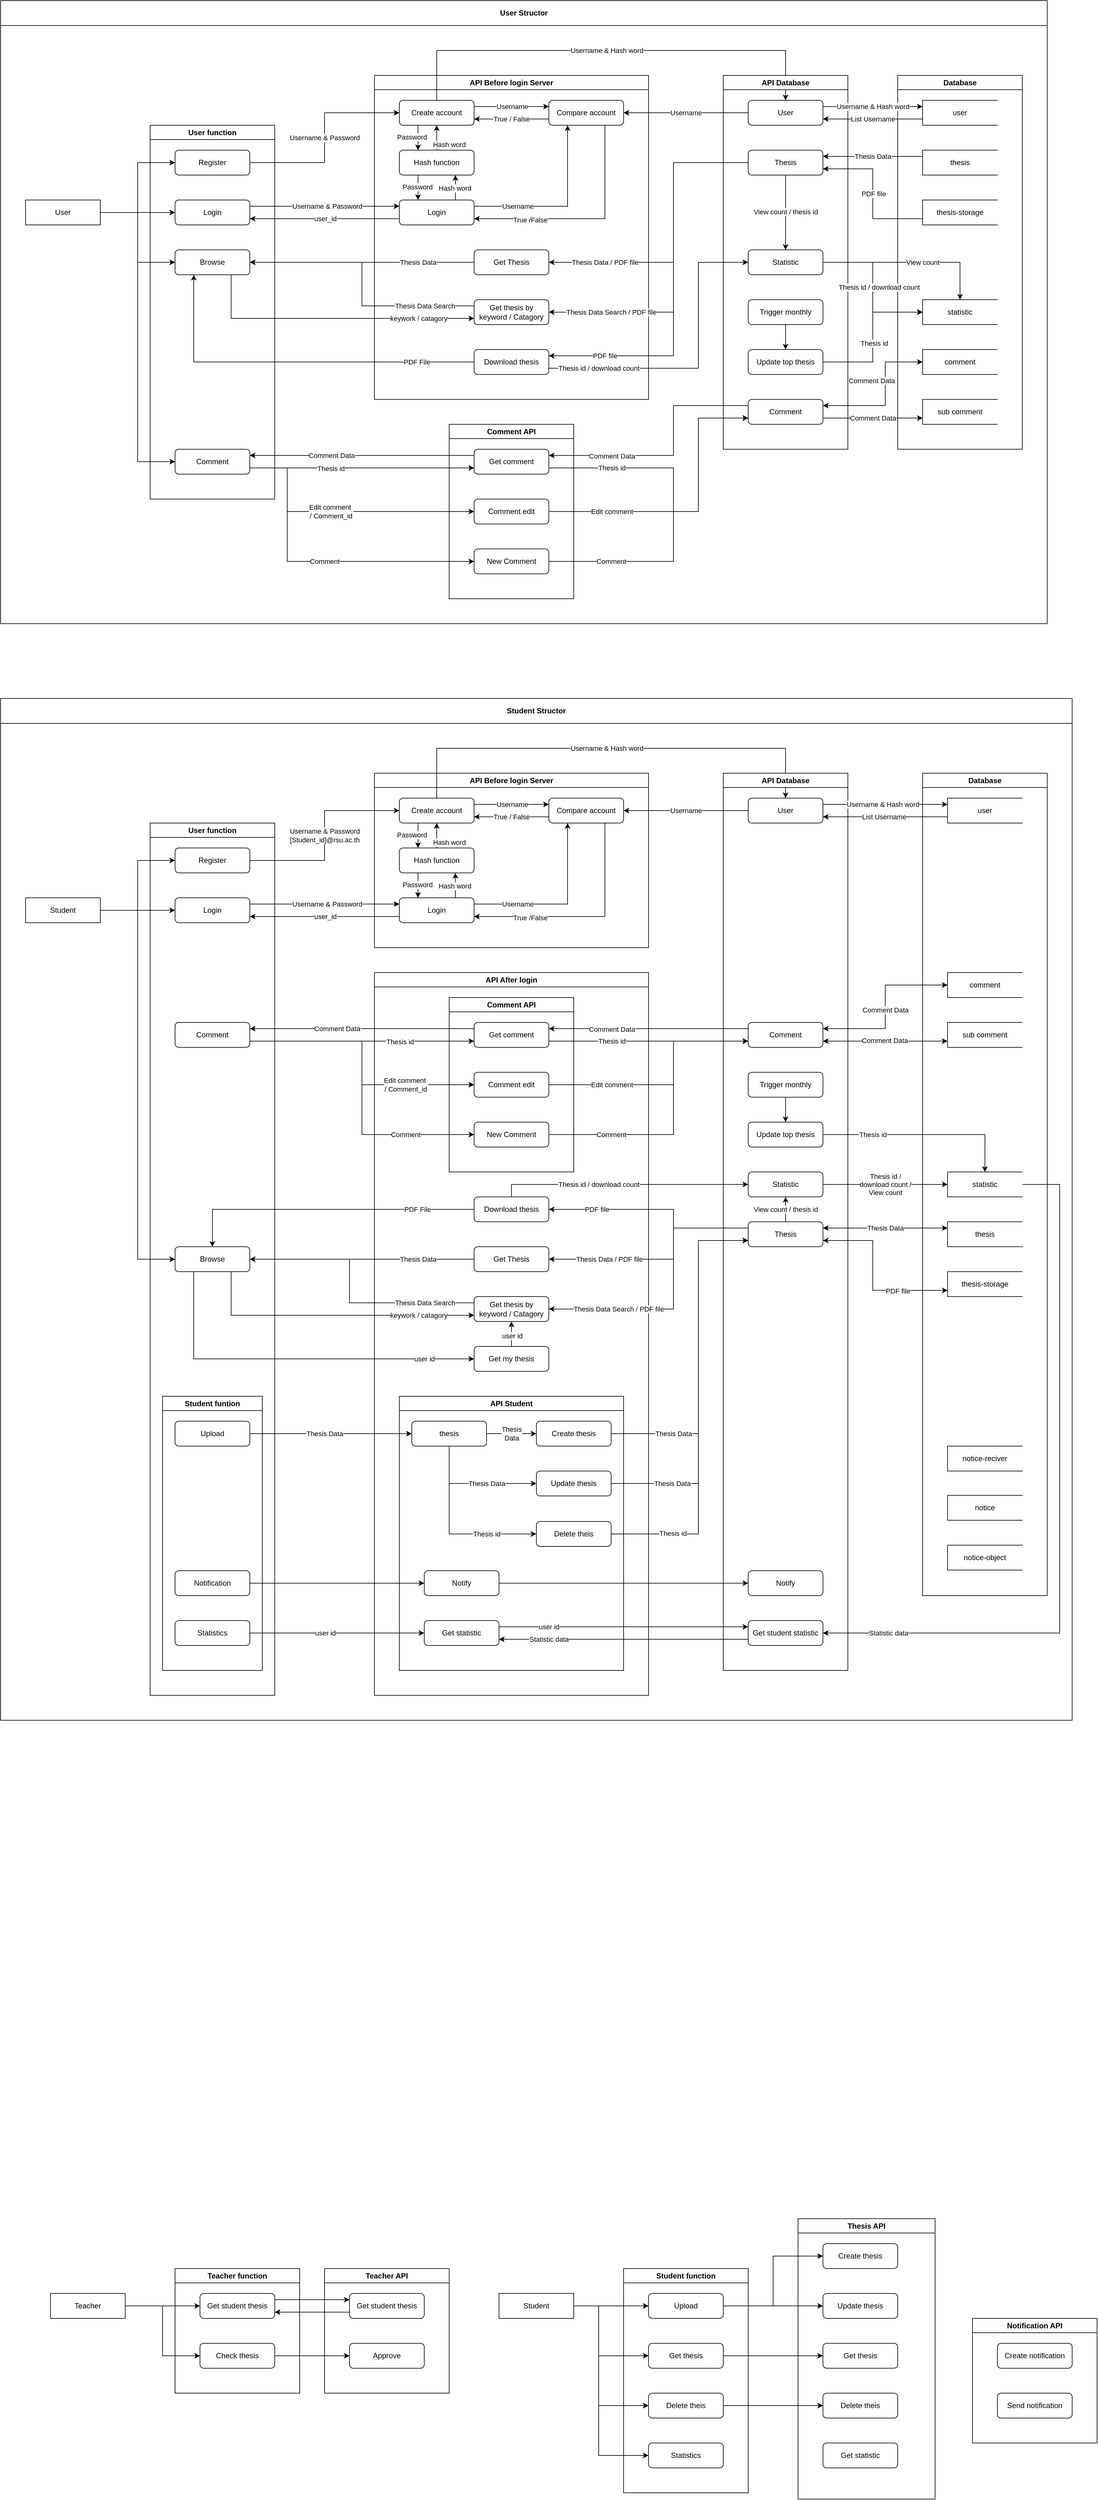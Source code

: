 <mxfile version="28.2.3">
  <diagram name="หน้า-1" id="eUxiDGaph87goB3MmdU6">
    <mxGraphModel dx="1134" dy="629" grid="1" gridSize="10" guides="1" tooltips="1" connect="1" arrows="1" fold="1" page="1" pageScale="1" pageWidth="2336" pageHeight="1654" math="0" shadow="0">
      <root>
        <mxCell id="0" />
        <mxCell id="1" parent="0" />
        <mxCell id="IIilCcqDhFFno7Ei3CsS-19" value="Student function" style="swimlane;whiteSpace=wrap;html=1;startSize=23;" parent="1" vertex="1">
          <mxGeometry x="1040" y="3680" width="200" height="360" as="geometry">
            <mxRectangle x="400" y="200" width="130" height="30" as="alternateBounds" />
          </mxGeometry>
        </mxCell>
        <mxCell id="IIilCcqDhFFno7Ei3CsS-20" value="Upload" style="rounded=1;whiteSpace=wrap;html=1;" parent="IIilCcqDhFFno7Ei3CsS-19" vertex="1">
          <mxGeometry x="40" y="40" width="120" height="40" as="geometry" />
        </mxCell>
        <mxCell id="IIilCcqDhFFno7Ei3CsS-81" value="Get thesis" style="rounded=1;whiteSpace=wrap;html=1;" parent="IIilCcqDhFFno7Ei3CsS-19" vertex="1">
          <mxGeometry x="40" y="120" width="120" height="40" as="geometry" />
        </mxCell>
        <mxCell id="gGhK-Ux7Nj4NmBZuGKMW-30" value="Delete theis" style="rounded=1;whiteSpace=wrap;html=1;" parent="IIilCcqDhFFno7Ei3CsS-19" vertex="1">
          <mxGeometry x="40" y="200" width="120" height="40" as="geometry" />
        </mxCell>
        <mxCell id="IIilCcqDhFFno7Ei3CsS-51" value="Statistics" style="rounded=1;whiteSpace=wrap;html=1;" parent="IIilCcqDhFFno7Ei3CsS-19" vertex="1">
          <mxGeometry x="40" y="280" width="120" height="40" as="geometry" />
        </mxCell>
        <mxCell id="IIilCcqDhFFno7Ei3CsS-24" value="Teacher function" style="swimlane;whiteSpace=wrap;html=1;startSize=23;" parent="1" vertex="1">
          <mxGeometry x="320" y="3680" width="200" height="200" as="geometry">
            <mxRectangle x="400" y="200" width="130" height="30" as="alternateBounds" />
          </mxGeometry>
        </mxCell>
        <mxCell id="IIilCcqDhFFno7Ei3CsS-25" value="Get student thesis" style="rounded=1;whiteSpace=wrap;html=1;" parent="IIilCcqDhFFno7Ei3CsS-24" vertex="1">
          <mxGeometry x="40" y="40" width="120" height="40" as="geometry" />
        </mxCell>
        <mxCell id="IIilCcqDhFFno7Ei3CsS-83" value="Check thesis" style="rounded=1;whiteSpace=wrap;html=1;" parent="IIilCcqDhFFno7Ei3CsS-24" vertex="1">
          <mxGeometry x="40" y="120" width="120" height="40" as="geometry" />
        </mxCell>
        <mxCell id="IIilCcqDhFFno7Ei3CsS-52" value="Thesis API" style="swimlane;whiteSpace=wrap;html=1;" parent="1" vertex="1">
          <mxGeometry x="1320" y="3600" width="220" height="450" as="geometry">
            <mxRectangle x="400" y="200" width="130" height="30" as="alternateBounds" />
          </mxGeometry>
        </mxCell>
        <mxCell id="IIilCcqDhFFno7Ei3CsS-64" value="Create thesis" style="rounded=1;whiteSpace=wrap;html=1;" parent="IIilCcqDhFFno7Ei3CsS-52" vertex="1">
          <mxGeometry x="40" y="40" width="120" height="40" as="geometry" />
        </mxCell>
        <mxCell id="IIilCcqDhFFno7Ei3CsS-67" value="Update thesis" style="rounded=1;whiteSpace=wrap;html=1;" parent="IIilCcqDhFFno7Ei3CsS-52" vertex="1">
          <mxGeometry x="40" y="120" width="120" height="40" as="geometry" />
        </mxCell>
        <mxCell id="IIilCcqDhFFno7Ei3CsS-66" value="Get thesis" style="rounded=1;whiteSpace=wrap;html=1;" parent="IIilCcqDhFFno7Ei3CsS-52" vertex="1">
          <mxGeometry x="40" y="200" width="120" height="40" as="geometry" />
        </mxCell>
        <mxCell id="IIilCcqDhFFno7Ei3CsS-45" value="Delete theis" style="rounded=1;whiteSpace=wrap;html=1;" parent="IIilCcqDhFFno7Ei3CsS-52" vertex="1">
          <mxGeometry x="40" y="280" width="120" height="40" as="geometry" />
        </mxCell>
        <mxCell id="IIilCcqDhFFno7Ei3CsS-73" value="Get statistic" style="rounded=1;whiteSpace=wrap;html=1;" parent="IIilCcqDhFFno7Ei3CsS-52" vertex="1">
          <mxGeometry x="40" y="360" width="120" height="40" as="geometry" />
        </mxCell>
        <mxCell id="IIilCcqDhFFno7Ei3CsS-54" value="Teacher API" style="swimlane;whiteSpace=wrap;html=1;" parent="1" vertex="1">
          <mxGeometry x="560" y="3680" width="200" height="200" as="geometry">
            <mxRectangle x="400" y="200" width="130" height="30" as="alternateBounds" />
          </mxGeometry>
        </mxCell>
        <mxCell id="IIilCcqDhFFno7Ei3CsS-65" value="Get student thesis" style="rounded=1;whiteSpace=wrap;html=1;" parent="IIilCcqDhFFno7Ei3CsS-54" vertex="1">
          <mxGeometry x="40" y="40" width="120" height="40" as="geometry" />
        </mxCell>
        <mxCell id="IIilCcqDhFFno7Ei3CsS-68" value="Approve" style="rounded=1;whiteSpace=wrap;html=1;" parent="IIilCcqDhFFno7Ei3CsS-54" vertex="1">
          <mxGeometry x="40" y="120" width="120" height="40" as="geometry" />
        </mxCell>
        <mxCell id="IIilCcqDhFFno7Ei3CsS-78" style="edgeStyle=orthogonalEdgeStyle;rounded=0;orthogonalLoop=1;jettySize=auto;html=1;" parent="1" source="IIilCcqDhFFno7Ei3CsS-74" target="IIilCcqDhFFno7Ei3CsS-20" edge="1">
          <mxGeometry relative="1" as="geometry">
            <Array as="points">
              <mxPoint x="1070" y="3740" />
              <mxPoint x="1070" y="3740" />
            </Array>
          </mxGeometry>
        </mxCell>
        <mxCell id="IIilCcqDhFFno7Ei3CsS-82" style="edgeStyle=orthogonalEdgeStyle;rounded=0;orthogonalLoop=1;jettySize=auto;html=1;entryX=0;entryY=0.5;entryDx=0;entryDy=0;" parent="1" source="IIilCcqDhFFno7Ei3CsS-74" target="IIilCcqDhFFno7Ei3CsS-81" edge="1">
          <mxGeometry relative="1" as="geometry">
            <Array as="points">
              <mxPoint x="1000" y="3740" />
              <mxPoint x="1000" y="3820" />
            </Array>
          </mxGeometry>
        </mxCell>
        <mxCell id="gGhK-Ux7Nj4NmBZuGKMW-32" style="edgeStyle=orthogonalEdgeStyle;rounded=0;orthogonalLoop=1;jettySize=auto;html=1;entryX=0;entryY=0.5;entryDx=0;entryDy=0;" parent="1" source="IIilCcqDhFFno7Ei3CsS-74" target="gGhK-Ux7Nj4NmBZuGKMW-30" edge="1">
          <mxGeometry relative="1" as="geometry">
            <Array as="points">
              <mxPoint x="1000" y="3740" />
              <mxPoint x="1000" y="3900" />
            </Array>
          </mxGeometry>
        </mxCell>
        <mxCell id="pTliONvsRdd1u_FoCx2j-20" style="edgeStyle=orthogonalEdgeStyle;rounded=0;orthogonalLoop=1;jettySize=auto;html=1;entryX=0;entryY=0.5;entryDx=0;entryDy=0;" parent="1" source="IIilCcqDhFFno7Ei3CsS-74" target="IIilCcqDhFFno7Ei3CsS-51" edge="1">
          <mxGeometry relative="1" as="geometry">
            <Array as="points">
              <mxPoint x="1000" y="3740" />
              <mxPoint x="1000" y="3980" />
            </Array>
          </mxGeometry>
        </mxCell>
        <mxCell id="IIilCcqDhFFno7Ei3CsS-74" value="Student" style="html=1;dashed=0;whiteSpace=wrap;" parent="1" vertex="1">
          <mxGeometry x="840" y="3720" width="120" height="40" as="geometry" />
        </mxCell>
        <mxCell id="IIilCcqDhFFno7Ei3CsS-79" style="edgeStyle=orthogonalEdgeStyle;rounded=0;orthogonalLoop=1;jettySize=auto;html=1;entryX=0;entryY=0.5;entryDx=0;entryDy=0;" parent="1" source="IIilCcqDhFFno7Ei3CsS-75" target="IIilCcqDhFFno7Ei3CsS-25" edge="1">
          <mxGeometry relative="1" as="geometry" />
        </mxCell>
        <mxCell id="IIilCcqDhFFno7Ei3CsS-84" style="edgeStyle=orthogonalEdgeStyle;rounded=0;orthogonalLoop=1;jettySize=auto;html=1;entryX=0;entryY=0.5;entryDx=0;entryDy=0;" parent="1" source="IIilCcqDhFFno7Ei3CsS-75" target="IIilCcqDhFFno7Ei3CsS-83" edge="1">
          <mxGeometry relative="1" as="geometry" />
        </mxCell>
        <mxCell id="IIilCcqDhFFno7Ei3CsS-75" value="Teacher" style="html=1;dashed=0;whiteSpace=wrap;" parent="1" vertex="1">
          <mxGeometry x="120" y="3720" width="120" height="40" as="geometry" />
        </mxCell>
        <mxCell id="IIilCcqDhFFno7Ei3CsS-80" style="edgeStyle=orthogonalEdgeStyle;rounded=0;orthogonalLoop=1;jettySize=auto;html=1;entryX=0;entryY=0.5;entryDx=0;entryDy=0;" parent="1" source="IIilCcqDhFFno7Ei3CsS-20" target="IIilCcqDhFFno7Ei3CsS-64" edge="1">
          <mxGeometry relative="1" as="geometry">
            <Array as="points">
              <mxPoint x="1280" y="3740" />
              <mxPoint x="1280" y="3660" />
            </Array>
          </mxGeometry>
        </mxCell>
        <mxCell id="IIilCcqDhFFno7Ei3CsS-85" style="edgeStyle=orthogonalEdgeStyle;rounded=0;orthogonalLoop=1;jettySize=auto;html=1;exitX=1;exitY=0.25;exitDx=0;exitDy=0;entryX=0;entryY=0.25;entryDx=0;entryDy=0;" parent="1" source="IIilCcqDhFFno7Ei3CsS-25" target="IIilCcqDhFFno7Ei3CsS-65" edge="1">
          <mxGeometry relative="1" as="geometry">
            <mxPoint x="600" y="3740" as="targetPoint" />
            <Array as="points">
              <mxPoint x="540" y="3730" />
              <mxPoint x="540" y="3730" />
            </Array>
          </mxGeometry>
        </mxCell>
        <mxCell id="IIilCcqDhFFno7Ei3CsS-86" style="edgeStyle=orthogonalEdgeStyle;rounded=0;orthogonalLoop=1;jettySize=auto;html=1;entryX=1;entryY=0.75;entryDx=0;entryDy=0;" parent="1" source="IIilCcqDhFFno7Ei3CsS-65" target="IIilCcqDhFFno7Ei3CsS-25" edge="1">
          <mxGeometry relative="1" as="geometry">
            <Array as="points">
              <mxPoint x="530" y="3750" />
              <mxPoint x="530" y="3750" />
            </Array>
          </mxGeometry>
        </mxCell>
        <mxCell id="IIilCcqDhFFno7Ei3CsS-87" style="edgeStyle=orthogonalEdgeStyle;rounded=0;orthogonalLoop=1;jettySize=auto;html=1;entryX=0;entryY=0.5;entryDx=0;entryDy=0;" parent="1" source="IIilCcqDhFFno7Ei3CsS-83" target="IIilCcqDhFFno7Ei3CsS-68" edge="1">
          <mxGeometry relative="1" as="geometry" />
        </mxCell>
        <mxCell id="eRz7YMECNyyjDCqZuOSM-86" style="edgeStyle=orthogonalEdgeStyle;rounded=0;orthogonalLoop=1;jettySize=auto;html=1;entryX=0;entryY=0.5;entryDx=0;entryDy=0;" parent="1" source="IIilCcqDhFFno7Ei3CsS-20" target="IIilCcqDhFFno7Ei3CsS-67" edge="1">
          <mxGeometry relative="1" as="geometry">
            <Array as="points">
              <mxPoint x="1230" y="3740" />
              <mxPoint x="1230" y="3740" />
            </Array>
          </mxGeometry>
        </mxCell>
        <mxCell id="eRz7YMECNyyjDCqZuOSM-87" style="edgeStyle=orthogonalEdgeStyle;rounded=0;orthogonalLoop=1;jettySize=auto;html=1;entryX=0;entryY=0.5;entryDx=0;entryDy=0;" parent="1" source="IIilCcqDhFFno7Ei3CsS-81" target="IIilCcqDhFFno7Ei3CsS-66" edge="1">
          <mxGeometry relative="1" as="geometry">
            <Array as="points">
              <mxPoint x="1230" y="3820" />
              <mxPoint x="1230" y="3820" />
            </Array>
          </mxGeometry>
        </mxCell>
        <mxCell id="gGhK-Ux7Nj4NmBZuGKMW-31" style="edgeStyle=orthogonalEdgeStyle;rounded=0;orthogonalLoop=1;jettySize=auto;html=1;entryX=0;entryY=0.5;entryDx=0;entryDy=0;" parent="1" source="gGhK-Ux7Nj4NmBZuGKMW-30" target="IIilCcqDhFFno7Ei3CsS-45" edge="1">
          <mxGeometry relative="1" as="geometry" />
        </mxCell>
        <mxCell id="gGhK-Ux7Nj4NmBZuGKMW-41" value="Notification API" style="swimlane;whiteSpace=wrap;html=1;" parent="1" vertex="1">
          <mxGeometry x="1600" y="3760" width="200" height="200" as="geometry">
            <mxRectangle x="400" y="200" width="130" height="30" as="alternateBounds" />
          </mxGeometry>
        </mxCell>
        <mxCell id="IIilCcqDhFFno7Ei3CsS-69" value="Create notification" style="rounded=1;whiteSpace=wrap;html=1;" parent="gGhK-Ux7Nj4NmBZuGKMW-41" vertex="1">
          <mxGeometry x="40" y="40" width="120" height="40" as="geometry" />
        </mxCell>
        <mxCell id="IIilCcqDhFFno7Ei3CsS-70" value="Send notification" style="rounded=1;whiteSpace=wrap;html=1;" parent="gGhK-Ux7Nj4NmBZuGKMW-41" vertex="1">
          <mxGeometry x="40" y="120" width="120" height="40" as="geometry" />
        </mxCell>
        <mxCell id="4nZbFx58Cz5zcJhAMKUK-26" value="User Structor" style="swimlane;whiteSpace=wrap;html=1;startSize=40;" parent="1" vertex="1">
          <mxGeometry x="40" y="40" width="1680" height="1000" as="geometry" />
        </mxCell>
        <mxCell id="IIilCcqDhFFno7Ei3CsS-1" value="User function" style="swimlane;whiteSpace=wrap;html=1;" parent="4nZbFx58Cz5zcJhAMKUK-26" vertex="1">
          <mxGeometry x="240" y="200" width="200" height="600" as="geometry">
            <mxRectangle x="400" y="200" width="130" height="30" as="alternateBounds" />
          </mxGeometry>
        </mxCell>
        <mxCell id="IIilCcqDhFFno7Ei3CsS-5" value="Browse" style="rounded=1;whiteSpace=wrap;html=1;" parent="IIilCcqDhFFno7Ei3CsS-1" vertex="1">
          <mxGeometry x="40" y="200" width="120" height="40" as="geometry" />
        </mxCell>
        <mxCell id="IIilCcqDhFFno7Ei3CsS-7" value="Login" style="rounded=1;whiteSpace=wrap;html=1;" parent="IIilCcqDhFFno7Ei3CsS-1" vertex="1">
          <mxGeometry x="40" y="120" width="120" height="40" as="geometry" />
        </mxCell>
        <mxCell id="IIilCcqDhFFno7Ei3CsS-8" value="Register" style="rounded=1;whiteSpace=wrap;html=1;" parent="IIilCcqDhFFno7Ei3CsS-1" vertex="1">
          <mxGeometry x="40" y="40" width="120" height="40" as="geometry" />
        </mxCell>
        <mxCell id="IIilCcqDhFFno7Ei3CsS-9" value="API Before login Server" style="swimlane;whiteSpace=wrap;html=1;" parent="4nZbFx58Cz5zcJhAMKUK-26" vertex="1">
          <mxGeometry x="600" y="120" width="440" height="520" as="geometry">
            <mxRectangle x="400" y="200" width="130" height="30" as="alternateBounds" />
          </mxGeometry>
        </mxCell>
        <mxCell id="eRz7YMECNyyjDCqZuOSM-28" style="edgeStyle=orthogonalEdgeStyle;rounded=0;orthogonalLoop=1;jettySize=auto;html=1;entryX=0;entryY=0.25;entryDx=0;entryDy=0;exitX=1;exitY=0.25;exitDx=0;exitDy=0;" parent="IIilCcqDhFFno7Ei3CsS-9" source="IIilCcqDhFFno7Ei3CsS-11" target="IIilCcqDhFFno7Ei3CsS-12" edge="1">
          <mxGeometry relative="1" as="geometry">
            <Array as="points">
              <mxPoint x="250" y="50" />
              <mxPoint x="250" y="50" />
            </Array>
          </mxGeometry>
        </mxCell>
        <mxCell id="eRz7YMECNyyjDCqZuOSM-30" value="Username" style="edgeLabel;html=1;align=center;verticalAlign=middle;resizable=0;points=[];" parent="eRz7YMECNyyjDCqZuOSM-28" vertex="1" connectable="0">
          <mxGeometry x="-0.195" y="1" relative="1" as="geometry">
            <mxPoint x="12" y="1" as="offset" />
          </mxGeometry>
        </mxCell>
        <mxCell id="eRz7YMECNyyjDCqZuOSM-39" style="edgeStyle=orthogonalEdgeStyle;rounded=0;orthogonalLoop=1;jettySize=auto;html=1;entryX=0.25;entryY=0;entryDx=0;entryDy=0;exitX=0.25;exitY=1;exitDx=0;exitDy=0;" parent="IIilCcqDhFFno7Ei3CsS-9" source="IIilCcqDhFFno7Ei3CsS-11" target="IIilCcqDhFFno7Ei3CsS-33" edge="1">
          <mxGeometry relative="1" as="geometry" />
        </mxCell>
        <mxCell id="eRz7YMECNyyjDCqZuOSM-72" value="Password" style="edgeLabel;html=1;align=center;verticalAlign=middle;resizable=0;points=[];" parent="eRz7YMECNyyjDCqZuOSM-39" vertex="1" connectable="0">
          <mxGeometry x="-0.05" y="1" relative="1" as="geometry">
            <mxPoint x="-11" as="offset" />
          </mxGeometry>
        </mxCell>
        <mxCell id="IIilCcqDhFFno7Ei3CsS-11" value="Create account" style="rounded=1;whiteSpace=wrap;html=1;" parent="IIilCcqDhFFno7Ei3CsS-9" vertex="1">
          <mxGeometry x="40" y="40" width="120" height="40" as="geometry" />
        </mxCell>
        <mxCell id="eRz7YMECNyyjDCqZuOSM-79" style="edgeStyle=orthogonalEdgeStyle;rounded=0;orthogonalLoop=1;jettySize=auto;html=1;entryX=1;entryY=0.75;entryDx=0;entryDy=0;exitX=0.75;exitY=1;exitDx=0;exitDy=0;" parent="IIilCcqDhFFno7Ei3CsS-9" source="IIilCcqDhFFno7Ei3CsS-12" target="eRz7YMECNyyjDCqZuOSM-20" edge="1">
          <mxGeometry relative="1" as="geometry">
            <Array as="points">
              <mxPoint x="370" y="230" />
            </Array>
          </mxGeometry>
        </mxCell>
        <mxCell id="eRz7YMECNyyjDCqZuOSM-81" value="True /False" style="edgeLabel;html=1;align=center;verticalAlign=middle;resizable=0;points=[];" parent="eRz7YMECNyyjDCqZuOSM-79" vertex="1" connectable="0">
          <mxGeometry x="0.503" y="2" relative="1" as="geometry">
            <mxPoint as="offset" />
          </mxGeometry>
        </mxCell>
        <mxCell id="IIilCcqDhFFno7Ei3CsS-12" value="Compare account" style="rounded=1;whiteSpace=wrap;html=1;" parent="IIilCcqDhFFno7Ei3CsS-9" vertex="1">
          <mxGeometry x="280" y="40" width="120" height="40" as="geometry" />
        </mxCell>
        <mxCell id="eRz7YMECNyyjDCqZuOSM-78" style="edgeStyle=orthogonalEdgeStyle;rounded=0;orthogonalLoop=1;jettySize=auto;html=1;entryX=0.25;entryY=1;entryDx=0;entryDy=0;exitX=1;exitY=0.25;exitDx=0;exitDy=0;" parent="IIilCcqDhFFno7Ei3CsS-9" source="eRz7YMECNyyjDCqZuOSM-20" target="IIilCcqDhFFno7Ei3CsS-12" edge="1">
          <mxGeometry relative="1" as="geometry" />
        </mxCell>
        <mxCell id="eRz7YMECNyyjDCqZuOSM-80" value="Username" style="edgeLabel;html=1;align=center;verticalAlign=middle;resizable=0;points=[];" parent="eRz7YMECNyyjDCqZuOSM-78" vertex="1" connectable="0">
          <mxGeometry x="-0.61" relative="1" as="geometry">
            <mxPoint x="15" as="offset" />
          </mxGeometry>
        </mxCell>
        <mxCell id="eRz7YMECNyyjDCqZuOSM-20" value="Login" style="rounded=1;whiteSpace=wrap;html=1;" parent="IIilCcqDhFFno7Ei3CsS-9" vertex="1">
          <mxGeometry x="40" y="200" width="120" height="40" as="geometry" />
        </mxCell>
        <mxCell id="eRz7YMECNyyjDCqZuOSM-37" style="edgeStyle=orthogonalEdgeStyle;rounded=0;orthogonalLoop=1;jettySize=auto;html=1;entryX=0.25;entryY=0;entryDx=0;entryDy=0;exitX=0.25;exitY=1;exitDx=0;exitDy=0;" parent="IIilCcqDhFFno7Ei3CsS-9" source="IIilCcqDhFFno7Ei3CsS-33" target="eRz7YMECNyyjDCqZuOSM-20" edge="1">
          <mxGeometry relative="1" as="geometry" />
        </mxCell>
        <mxCell id="eRz7YMECNyyjDCqZuOSM-75" value="Password" style="edgeLabel;html=1;align=center;verticalAlign=middle;resizable=0;points=[];" parent="eRz7YMECNyyjDCqZuOSM-37" vertex="1" connectable="0">
          <mxGeometry x="-0.04" y="-1" relative="1" as="geometry">
            <mxPoint as="offset" />
          </mxGeometry>
        </mxCell>
        <mxCell id="eRz7YMECNyyjDCqZuOSM-38" style="edgeStyle=orthogonalEdgeStyle;rounded=0;orthogonalLoop=1;jettySize=auto;html=1;exitX=0.75;exitY=0;exitDx=0;exitDy=0;entryX=0.75;entryY=1;entryDx=0;entryDy=0;" parent="IIilCcqDhFFno7Ei3CsS-9" source="eRz7YMECNyyjDCqZuOSM-20" target="IIilCcqDhFFno7Ei3CsS-33" edge="1">
          <mxGeometry relative="1" as="geometry">
            <Array as="points">
              <mxPoint x="130" y="180" />
              <mxPoint x="130" y="180" />
            </Array>
          </mxGeometry>
        </mxCell>
        <mxCell id="eRz7YMECNyyjDCqZuOSM-74" value="Hash word" style="edgeLabel;html=1;align=center;verticalAlign=middle;resizable=0;points=[];" parent="eRz7YMECNyyjDCqZuOSM-38" vertex="1" connectable="0">
          <mxGeometry x="-0.02" y="1" relative="1" as="geometry">
            <mxPoint as="offset" />
          </mxGeometry>
        </mxCell>
        <mxCell id="eRz7YMECNyyjDCqZuOSM-40" style="edgeStyle=orthogonalEdgeStyle;rounded=0;orthogonalLoop=1;jettySize=auto;html=1;entryX=0.5;entryY=1;entryDx=0;entryDy=0;exitX=0.5;exitY=0;exitDx=0;exitDy=0;" parent="IIilCcqDhFFno7Ei3CsS-9" source="IIilCcqDhFFno7Ei3CsS-33" target="IIilCcqDhFFno7Ei3CsS-11" edge="1">
          <mxGeometry relative="1" as="geometry" />
        </mxCell>
        <mxCell id="eRz7YMECNyyjDCqZuOSM-73" value="Hash word" style="edgeLabel;html=1;align=center;verticalAlign=middle;resizable=0;points=[];" parent="eRz7YMECNyyjDCqZuOSM-40" vertex="1" connectable="0">
          <mxGeometry x="-0.117" relative="1" as="geometry">
            <mxPoint x="20" y="8" as="offset" />
          </mxGeometry>
        </mxCell>
        <mxCell id="IIilCcqDhFFno7Ei3CsS-33" value="Hash function" style="rounded=1;whiteSpace=wrap;html=1;" parent="IIilCcqDhFFno7Ei3CsS-9" vertex="1">
          <mxGeometry x="40" y="120" width="120" height="40" as="geometry" />
        </mxCell>
        <mxCell id="eRz7YMECNyyjDCqZuOSM-29" style="edgeStyle=orthogonalEdgeStyle;rounded=0;orthogonalLoop=1;jettySize=auto;html=1;entryX=1;entryY=0.75;entryDx=0;entryDy=0;exitX=0;exitY=0.75;exitDx=0;exitDy=0;" parent="IIilCcqDhFFno7Ei3CsS-9" source="IIilCcqDhFFno7Ei3CsS-12" target="IIilCcqDhFFno7Ei3CsS-11" edge="1">
          <mxGeometry relative="1" as="geometry">
            <mxPoint x="170" y="60" as="sourcePoint" />
            <mxPoint x="250" y="60" as="targetPoint" />
            <Array as="points">
              <mxPoint x="230" y="70" />
              <mxPoint x="230" y="70" />
            </Array>
          </mxGeometry>
        </mxCell>
        <mxCell id="eRz7YMECNyyjDCqZuOSM-31" value="True / False" style="edgeLabel;html=1;align=center;verticalAlign=middle;resizable=0;points=[];" parent="eRz7YMECNyyjDCqZuOSM-29" vertex="1" connectable="0">
          <mxGeometry x="0.035" y="1" relative="1" as="geometry">
            <mxPoint x="2" y="-1" as="offset" />
          </mxGeometry>
        </mxCell>
        <mxCell id="IIilCcqDhFFno7Ei3CsS-39" value="Get Thesis" style="rounded=1;whiteSpace=wrap;html=1;" parent="IIilCcqDhFFno7Ei3CsS-9" vertex="1">
          <mxGeometry x="160" y="280" width="120" height="40" as="geometry" />
        </mxCell>
        <mxCell id="IIilCcqDhFFno7Ei3CsS-40" value="Get thesis by keyword / Catagory" style="rounded=1;whiteSpace=wrap;html=1;" parent="IIilCcqDhFFno7Ei3CsS-9" vertex="1">
          <mxGeometry x="160" y="360" width="120" height="40" as="geometry" />
        </mxCell>
        <mxCell id="IIilCcqDhFFno7Ei3CsS-14" value="Database" style="swimlane;whiteSpace=wrap;html=1;" parent="4nZbFx58Cz5zcJhAMKUK-26" vertex="1">
          <mxGeometry x="1440" y="120" width="200" height="600" as="geometry">
            <mxRectangle x="400" y="200" width="130" height="30" as="alternateBounds" />
          </mxGeometry>
        </mxCell>
        <mxCell id="IIilCcqDhFFno7Ei3CsS-58" value="user" style="html=1;dashed=0;whiteSpace=wrap;shape=partialRectangle;right=0;" parent="IIilCcqDhFFno7Ei3CsS-14" vertex="1">
          <mxGeometry x="40" y="40" width="120" height="40" as="geometry" />
        </mxCell>
        <mxCell id="IIilCcqDhFFno7Ei3CsS-59" value="thesis" style="html=1;dashed=0;whiteSpace=wrap;shape=partialRectangle;right=0;" parent="IIilCcqDhFFno7Ei3CsS-14" vertex="1">
          <mxGeometry x="40" y="120" width="120" height="40" as="geometry" />
        </mxCell>
        <mxCell id="IIilCcqDhFFno7Ei3CsS-60" value="statistic" style="html=1;dashed=0;whiteSpace=wrap;shape=partialRectangle;right=0;" parent="IIilCcqDhFFno7Ei3CsS-14" vertex="1">
          <mxGeometry x="40" y="360" width="120" height="40" as="geometry" />
        </mxCell>
        <mxCell id="4nZbFx58Cz5zcJhAMKUK-2" value="thesis-storage" style="html=1;dashed=0;whiteSpace=wrap;shape=partialRectangle;right=0;" parent="IIilCcqDhFFno7Ei3CsS-14" vertex="1">
          <mxGeometry x="40" y="200" width="120" height="40" as="geometry" />
        </mxCell>
        <mxCell id="4nZbFx58Cz5zcJhAMKUK-236" value="comment" style="html=1;dashed=0;whiteSpace=wrap;shape=partialRectangle;right=0;" parent="IIilCcqDhFFno7Ei3CsS-14" vertex="1">
          <mxGeometry x="40" y="440" width="120" height="40" as="geometry" />
        </mxCell>
        <mxCell id="58ij7AsYlfpfPglQp_S_-12" value="sub comment" style="html=1;dashed=0;whiteSpace=wrap;shape=partialRectangle;right=0;" parent="IIilCcqDhFFno7Ei3CsS-14" vertex="1">
          <mxGeometry x="40" y="520" width="120" height="40" as="geometry" />
        </mxCell>
        <mxCell id="IIilCcqDhFFno7Ei3CsS-34" style="edgeStyle=orthogonalEdgeStyle;rounded=0;orthogonalLoop=1;jettySize=auto;html=1;entryX=0;entryY=0.5;entryDx=0;entryDy=0;" parent="4nZbFx58Cz5zcJhAMKUK-26" source="IIilCcqDhFFno7Ei3CsS-32" target="IIilCcqDhFFno7Ei3CsS-5" edge="1">
          <mxGeometry relative="1" as="geometry" />
        </mxCell>
        <mxCell id="IIilCcqDhFFno7Ei3CsS-35" style="edgeStyle=orthogonalEdgeStyle;rounded=0;orthogonalLoop=1;jettySize=auto;html=1;entryX=0;entryY=0.5;entryDx=0;entryDy=0;" parent="4nZbFx58Cz5zcJhAMKUK-26" source="IIilCcqDhFFno7Ei3CsS-32" target="4nZbFx58Cz5zcJhAMKUK-235" edge="1">
          <mxGeometry relative="1" as="geometry">
            <mxPoint x="280" y="740" as="targetPoint" />
          </mxGeometry>
        </mxCell>
        <mxCell id="IIilCcqDhFFno7Ei3CsS-36" style="edgeStyle=orthogonalEdgeStyle;rounded=0;orthogonalLoop=1;jettySize=auto;html=1;entryX=0;entryY=0.5;entryDx=0;entryDy=0;" parent="4nZbFx58Cz5zcJhAMKUK-26" source="IIilCcqDhFFno7Ei3CsS-32" target="IIilCcqDhFFno7Ei3CsS-8" edge="1">
          <mxGeometry relative="1" as="geometry" />
        </mxCell>
        <mxCell id="IIilCcqDhFFno7Ei3CsS-37" style="edgeStyle=orthogonalEdgeStyle;rounded=0;orthogonalLoop=1;jettySize=auto;html=1;entryX=0;entryY=0.5;entryDx=0;entryDy=0;" parent="4nZbFx58Cz5zcJhAMKUK-26" source="IIilCcqDhFFno7Ei3CsS-32" target="IIilCcqDhFFno7Ei3CsS-7" edge="1">
          <mxGeometry relative="1" as="geometry" />
        </mxCell>
        <mxCell id="IIilCcqDhFFno7Ei3CsS-32" value="User" style="html=1;dashed=0;whiteSpace=wrap;" parent="4nZbFx58Cz5zcJhAMKUK-26" vertex="1">
          <mxGeometry x="40" y="320" width="120" height="40" as="geometry" />
        </mxCell>
        <mxCell id="yefg0WoXISoBtYHqCvty-1" style="edgeStyle=orthogonalEdgeStyle;rounded=0;orthogonalLoop=1;jettySize=auto;html=1;entryX=0;entryY=0.5;entryDx=0;entryDy=0;" parent="4nZbFx58Cz5zcJhAMKUK-26" source="IIilCcqDhFFno7Ei3CsS-8" target="IIilCcqDhFFno7Ei3CsS-11" edge="1">
          <mxGeometry relative="1" as="geometry">
            <Array as="points">
              <mxPoint x="520" y="260" />
              <mxPoint x="520" y="180" />
            </Array>
          </mxGeometry>
        </mxCell>
        <mxCell id="eRz7YMECNyyjDCqZuOSM-25" value="Username &amp;amp; Password" style="edgeLabel;html=1;align=center;verticalAlign=middle;resizable=0;points=[];" parent="yefg0WoXISoBtYHqCvty-1" vertex="1" connectable="0">
          <mxGeometry x="-0.074" y="1" relative="1" as="geometry">
            <mxPoint x="1" y="-12" as="offset" />
          </mxGeometry>
        </mxCell>
        <mxCell id="eRz7YMECNyyjDCqZuOSM-5" style="edgeStyle=orthogonalEdgeStyle;rounded=0;orthogonalLoop=1;jettySize=auto;html=1;entryX=0;entryY=0.25;entryDx=0;entryDy=0;exitX=1;exitY=0.25;exitDx=0;exitDy=0;" parent="4nZbFx58Cz5zcJhAMKUK-26" source="IIilCcqDhFFno7Ei3CsS-7" target="eRz7YMECNyyjDCqZuOSM-20" edge="1">
          <mxGeometry relative="1" as="geometry">
            <Array as="points">
              <mxPoint x="440" y="330" />
            </Array>
          </mxGeometry>
        </mxCell>
        <mxCell id="eRz7YMECNyyjDCqZuOSM-15" value="Username &amp;amp; Password" style="edgeLabel;html=1;align=center;verticalAlign=middle;resizable=0;points=[];" parent="eRz7YMECNyyjDCqZuOSM-5" vertex="1" connectable="0">
          <mxGeometry x="-0.112" relative="1" as="geometry">
            <mxPoint x="17" as="offset" />
          </mxGeometry>
        </mxCell>
        <mxCell id="eRz7YMECNyyjDCqZuOSM-26" style="edgeStyle=orthogonalEdgeStyle;rounded=0;orthogonalLoop=1;jettySize=auto;html=1;entryX=1;entryY=0.75;entryDx=0;entryDy=0;exitX=0;exitY=0.75;exitDx=0;exitDy=0;" parent="4nZbFx58Cz5zcJhAMKUK-26" source="eRz7YMECNyyjDCqZuOSM-20" target="IIilCcqDhFFno7Ei3CsS-7" edge="1">
          <mxGeometry relative="1" as="geometry">
            <Array as="points">
              <mxPoint x="440" y="350" />
            </Array>
          </mxGeometry>
        </mxCell>
        <mxCell id="eRz7YMECNyyjDCqZuOSM-27" value="user_id" style="edgeLabel;html=1;align=center;verticalAlign=middle;resizable=0;points=[];" parent="eRz7YMECNyyjDCqZuOSM-26" vertex="1" connectable="0">
          <mxGeometry x="-0.145" y="-1" relative="1" as="geometry">
            <mxPoint x="-17" y="1" as="offset" />
          </mxGeometry>
        </mxCell>
        <mxCell id="eRz7YMECNyyjDCqZuOSM-67" style="rounded=0;orthogonalLoop=1;jettySize=auto;html=1;entryX=0.5;entryY=0;entryDx=0;entryDy=0;exitX=0.5;exitY=0;exitDx=0;exitDy=0;edgeStyle=orthogonalEdgeStyle;" parent="4nZbFx58Cz5zcJhAMKUK-26" source="IIilCcqDhFFno7Ei3CsS-11" target="eRz7YMECNyyjDCqZuOSM-66" edge="1">
          <mxGeometry relative="1" as="geometry">
            <Array as="points">
              <mxPoint x="700" y="80" />
              <mxPoint x="1260" y="80" />
            </Array>
          </mxGeometry>
        </mxCell>
        <mxCell id="eRz7YMECNyyjDCqZuOSM-68" value="Username &amp;amp; Hash word" style="edgeLabel;html=1;align=center;verticalAlign=middle;resizable=0;points=[];" parent="eRz7YMECNyyjDCqZuOSM-67" vertex="1" connectable="0">
          <mxGeometry x="0.068" y="-2" relative="1" as="geometry">
            <mxPoint x="-32" y="-2" as="offset" />
          </mxGeometry>
        </mxCell>
        <mxCell id="eRz7YMECNyyjDCqZuOSM-47" value="API Database" style="swimlane;whiteSpace=wrap;html=1;" parent="4nZbFx58Cz5zcJhAMKUK-26" vertex="1">
          <mxGeometry x="1160" y="120" width="200" height="600" as="geometry">
            <mxRectangle x="400" y="200" width="130" height="30" as="alternateBounds" />
          </mxGeometry>
        </mxCell>
        <mxCell id="eRz7YMECNyyjDCqZuOSM-48" style="edgeStyle=orthogonalEdgeStyle;rounded=0;orthogonalLoop=1;jettySize=auto;html=1;entryX=0;entryY=0.25;entryDx=0;entryDy=0;exitX=1;exitY=0.25;exitDx=0;exitDy=0;" parent="eRz7YMECNyyjDCqZuOSM-47" edge="1">
          <mxGeometry relative="1" as="geometry">
            <mxPoint x="160" y="50" as="sourcePoint" />
            <Array as="points">
              <mxPoint x="250" y="50" />
              <mxPoint x="250" y="50" />
            </Array>
          </mxGeometry>
        </mxCell>
        <mxCell id="eRz7YMECNyyjDCqZuOSM-49" value="Username" style="edgeLabel;html=1;align=center;verticalAlign=middle;resizable=0;points=[];" parent="eRz7YMECNyyjDCqZuOSM-48" vertex="1" connectable="0">
          <mxGeometry x="-0.195" y="1" relative="1" as="geometry">
            <mxPoint x="12" y="1" as="offset" />
          </mxGeometry>
        </mxCell>
        <mxCell id="eRz7YMECNyyjDCqZuOSM-50" style="edgeStyle=orthogonalEdgeStyle;rounded=0;orthogonalLoop=1;jettySize=auto;html=1;entryX=0.25;entryY=0;entryDx=0;entryDy=0;exitX=0.25;exitY=1;exitDx=0;exitDy=0;" parent="eRz7YMECNyyjDCqZuOSM-47" edge="1">
          <mxGeometry relative="1" as="geometry">
            <mxPoint x="70" y="80" as="sourcePoint" />
          </mxGeometry>
        </mxCell>
        <mxCell id="eRz7YMECNyyjDCqZuOSM-58" style="edgeStyle=orthogonalEdgeStyle;rounded=0;orthogonalLoop=1;jettySize=auto;html=1;entryX=0.5;entryY=0;entryDx=0;entryDy=0;" parent="eRz7YMECNyyjDCqZuOSM-47" edge="1">
          <mxGeometry relative="1" as="geometry">
            <mxPoint x="100" y="160" as="sourcePoint" />
          </mxGeometry>
        </mxCell>
        <mxCell id="eRz7YMECNyyjDCqZuOSM-59" style="edgeStyle=orthogonalEdgeStyle;rounded=0;orthogonalLoop=1;jettySize=auto;html=1;exitX=1;exitY=0.25;exitDx=0;exitDy=0;" parent="eRz7YMECNyyjDCqZuOSM-47" edge="1">
          <mxGeometry relative="1" as="geometry">
            <mxPoint x="160" y="140" as="targetPoint" />
            <Array as="points">
              <mxPoint x="180" y="210" />
              <mxPoint x="180" y="140" />
            </Array>
          </mxGeometry>
        </mxCell>
        <mxCell id="eRz7YMECNyyjDCqZuOSM-60" style="edgeStyle=orthogonalEdgeStyle;rounded=0;orthogonalLoop=1;jettySize=auto;html=1;entryX=0.75;entryY=1;entryDx=0;entryDy=0;exitX=0.75;exitY=0;exitDx=0;exitDy=0;" parent="eRz7YMECNyyjDCqZuOSM-47" edge="1">
          <mxGeometry relative="1" as="geometry">
            <mxPoint x="130" y="80" as="targetPoint" />
          </mxGeometry>
        </mxCell>
        <mxCell id="eRz7YMECNyyjDCqZuOSM-66" value="User" style="rounded=1;whiteSpace=wrap;html=1;" parent="eRz7YMECNyyjDCqZuOSM-47" vertex="1">
          <mxGeometry x="40" y="40" width="120" height="40" as="geometry" />
        </mxCell>
        <mxCell id="4nZbFx58Cz5zcJhAMKUK-19" style="edgeStyle=orthogonalEdgeStyle;rounded=0;orthogonalLoop=1;jettySize=auto;html=1;entryX=0.5;entryY=0;entryDx=0;entryDy=0;" parent="eRz7YMECNyyjDCqZuOSM-47" source="gGhK-Ux7Nj4NmBZuGKMW-13" target="IIilCcqDhFFno7Ei3CsS-72" edge="1">
          <mxGeometry relative="1" as="geometry" />
        </mxCell>
        <mxCell id="4nZbFx58Cz5zcJhAMKUK-20" value="View count / thesis id" style="edgeLabel;html=1;align=center;verticalAlign=middle;resizable=0;points=[];" parent="4nZbFx58Cz5zcJhAMKUK-19" vertex="1" connectable="0">
          <mxGeometry x="-0.028" relative="1" as="geometry">
            <mxPoint as="offset" />
          </mxGeometry>
        </mxCell>
        <mxCell id="gGhK-Ux7Nj4NmBZuGKMW-13" value="Thesis" style="rounded=1;whiteSpace=wrap;html=1;" parent="eRz7YMECNyyjDCqZuOSM-47" vertex="1">
          <mxGeometry x="40" y="120" width="120" height="40" as="geometry" />
        </mxCell>
        <mxCell id="IIilCcqDhFFno7Ei3CsS-72" value="Statistic" style="rounded=1;whiteSpace=wrap;html=1;" parent="eRz7YMECNyyjDCqZuOSM-47" vertex="1">
          <mxGeometry x="40" y="280" width="120" height="40" as="geometry" />
        </mxCell>
        <mxCell id="4nZbFx58Cz5zcJhAMKUK-10" value="Trigger monthly" style="rounded=1;whiteSpace=wrap;html=1;" parent="eRz7YMECNyyjDCqZuOSM-47" vertex="1">
          <mxGeometry x="40" y="360" width="120" height="40" as="geometry" />
        </mxCell>
        <mxCell id="pTliONvsRdd1u_FoCx2j-23" value="Update top thesis" style="rounded=1;whiteSpace=wrap;html=1;" parent="eRz7YMECNyyjDCqZuOSM-47" vertex="1">
          <mxGeometry x="40" y="440" width="120" height="40" as="geometry" />
        </mxCell>
        <mxCell id="4nZbFx58Cz5zcJhAMKUK-11" style="edgeStyle=orthogonalEdgeStyle;rounded=0;orthogonalLoop=1;jettySize=auto;html=1;entryX=0.5;entryY=0;entryDx=0;entryDy=0;" parent="eRz7YMECNyyjDCqZuOSM-47" source="4nZbFx58Cz5zcJhAMKUK-10" target="pTliONvsRdd1u_FoCx2j-23" edge="1">
          <mxGeometry relative="1" as="geometry" />
        </mxCell>
        <mxCell id="eRz7YMECNyyjDCqZuOSM-82" style="edgeStyle=orthogonalEdgeStyle;rounded=0;orthogonalLoop=1;jettySize=auto;html=1;entryX=0;entryY=0.25;entryDx=0;entryDy=0;exitX=1;exitY=0.25;exitDx=0;exitDy=0;" parent="4nZbFx58Cz5zcJhAMKUK-26" source="eRz7YMECNyyjDCqZuOSM-66" target="IIilCcqDhFFno7Ei3CsS-58" edge="1">
          <mxGeometry relative="1" as="geometry">
            <mxPoint x="1420" y="180" as="targetPoint" />
          </mxGeometry>
        </mxCell>
        <mxCell id="eRz7YMECNyyjDCqZuOSM-83" value="Username &amp;amp; Hash word" style="edgeLabel;html=1;align=center;verticalAlign=middle;resizable=0;points=[];" parent="eRz7YMECNyyjDCqZuOSM-82" vertex="1" connectable="0">
          <mxGeometry x="-0.158" relative="1" as="geometry">
            <mxPoint x="12" as="offset" />
          </mxGeometry>
        </mxCell>
        <mxCell id="eRz7YMECNyyjDCqZuOSM-84" style="edgeStyle=orthogonalEdgeStyle;rounded=0;orthogonalLoop=1;jettySize=auto;html=1;exitX=0;exitY=0.75;exitDx=0;exitDy=0;entryX=1;entryY=0.75;entryDx=0;entryDy=0;" parent="4nZbFx58Cz5zcJhAMKUK-26" source="IIilCcqDhFFno7Ei3CsS-58" target="eRz7YMECNyyjDCqZuOSM-66" edge="1">
          <mxGeometry relative="1" as="geometry">
            <mxPoint x="1390" y="360" as="targetPoint" />
          </mxGeometry>
        </mxCell>
        <mxCell id="eRz7YMECNyyjDCqZuOSM-85" value="List Username" style="edgeLabel;html=1;align=center;verticalAlign=middle;resizable=0;points=[];" parent="eRz7YMECNyyjDCqZuOSM-84" vertex="1" connectable="0">
          <mxGeometry x="0.11" relative="1" as="geometry">
            <mxPoint x="9" as="offset" />
          </mxGeometry>
        </mxCell>
        <mxCell id="gGhK-Ux7Nj4NmBZuGKMW-4" style="edgeStyle=orthogonalEdgeStyle;rounded=0;orthogonalLoop=1;jettySize=auto;html=1;exitX=0.75;exitY=1;exitDx=0;exitDy=0;entryX=0;entryY=0.75;entryDx=0;entryDy=0;" parent="4nZbFx58Cz5zcJhAMKUK-26" source="IIilCcqDhFFno7Ei3CsS-5" target="IIilCcqDhFFno7Ei3CsS-40" edge="1">
          <mxGeometry relative="1" as="geometry">
            <mxPoint x="470" y="420" as="sourcePoint" />
            <Array as="points">
              <mxPoint x="370" y="510" />
            </Array>
            <mxPoint x="580" y="540" as="targetPoint" />
          </mxGeometry>
        </mxCell>
        <mxCell id="gGhK-Ux7Nj4NmBZuGKMW-20" value="keywork / catagory" style="edgeLabel;html=1;align=center;verticalAlign=middle;resizable=0;points=[];" parent="gGhK-Ux7Nj4NmBZuGKMW-4" vertex="1" connectable="0">
          <mxGeometry x="0.375" y="-1" relative="1" as="geometry">
            <mxPoint x="54" y="-1" as="offset" />
          </mxGeometry>
        </mxCell>
        <mxCell id="gGhK-Ux7Nj4NmBZuGKMW-14" style="edgeStyle=orthogonalEdgeStyle;rounded=0;orthogonalLoop=1;jettySize=auto;html=1;exitX=0;exitY=0.5;exitDx=0;exitDy=0;" parent="4nZbFx58Cz5zcJhAMKUK-26" source="gGhK-Ux7Nj4NmBZuGKMW-13" target="IIilCcqDhFFno7Ei3CsS-39" edge="1">
          <mxGeometry relative="1" as="geometry">
            <Array as="points">
              <mxPoint x="1080" y="260" />
              <mxPoint x="1080" y="420" />
            </Array>
          </mxGeometry>
        </mxCell>
        <mxCell id="gGhK-Ux7Nj4NmBZuGKMW-15" value="Thesis&amp;nbsp;&lt;span style=&quot;background-color: light-dark(#ffffff, var(--ge-dark-color, #121212)); color: light-dark(rgb(0, 0, 0), rgb(255, 255, 255));&quot;&gt;Data / PDF file&lt;/span&gt;" style="edgeLabel;html=1;align=center;verticalAlign=middle;resizable=0;points=[];" parent="gGhK-Ux7Nj4NmBZuGKMW-14" vertex="1" connectable="0">
          <mxGeometry x="0.13" y="1" relative="1" as="geometry">
            <mxPoint x="-111" y="9" as="offset" />
          </mxGeometry>
        </mxCell>
        <mxCell id="gGhK-Ux7Nj4NmBZuGKMW-16" style="edgeStyle=orthogonalEdgeStyle;rounded=0;orthogonalLoop=1;jettySize=auto;html=1;entryX=1;entryY=0.5;entryDx=0;entryDy=0;exitX=0;exitY=0.5;exitDx=0;exitDy=0;" parent="4nZbFx58Cz5zcJhAMKUK-26" source="gGhK-Ux7Nj4NmBZuGKMW-13" target="IIilCcqDhFFno7Ei3CsS-40" edge="1">
          <mxGeometry relative="1" as="geometry">
            <mxPoint x="1230" y="240" as="sourcePoint" />
            <mxPoint x="1050" y="510" as="targetPoint" />
            <Array as="points">
              <mxPoint x="1080" y="260" />
              <mxPoint x="1080" y="500" />
            </Array>
          </mxGeometry>
        </mxCell>
        <mxCell id="gGhK-Ux7Nj4NmBZuGKMW-17" value="Thesis&amp;nbsp;&lt;span style=&quot;background-color: light-dark(#ffffff, var(--ge-dark-color, #121212)); color: light-dark(rgb(0, 0, 0), rgb(255, 255, 255));&quot;&gt;Data&amp;nbsp;&lt;/span&gt;&lt;span style=&quot;color: light-dark(rgb(0, 0, 0), rgb(255, 255, 255)); background-color: light-dark(#ffffff, var(--ge-dark-color, #121212));&quot;&gt;Search&lt;/span&gt;&amp;nbsp;/ PDF file" style="edgeLabel;html=1;align=center;verticalAlign=middle;resizable=0;points=[];" parent="gGhK-Ux7Nj4NmBZuGKMW-16" vertex="1" connectable="0">
          <mxGeometry x="0.13" y="1" relative="1" as="geometry">
            <mxPoint x="-101" y="43" as="offset" />
          </mxGeometry>
        </mxCell>
        <mxCell id="gGhK-Ux7Nj4NmBZuGKMW-18" style="edgeStyle=orthogonalEdgeStyle;rounded=0;orthogonalLoop=1;jettySize=auto;html=1;exitX=0;exitY=0.25;exitDx=0;exitDy=0;entryX=1;entryY=0.5;entryDx=0;entryDy=0;" parent="4nZbFx58Cz5zcJhAMKUK-26" source="IIilCcqDhFFno7Ei3CsS-40" target="IIilCcqDhFFno7Ei3CsS-5" edge="1">
          <mxGeometry relative="1" as="geometry">
            <mxPoint x="430" y="410" as="targetPoint" />
            <Array as="points">
              <mxPoint x="580" y="490" />
              <mxPoint x="580" y="420" />
            </Array>
          </mxGeometry>
        </mxCell>
        <mxCell id="gGhK-Ux7Nj4NmBZuGKMW-19" value="Thesis Data Search" style="edgeLabel;html=1;align=center;verticalAlign=middle;resizable=0;points=[];" parent="gGhK-Ux7Nj4NmBZuGKMW-18" vertex="1" connectable="0">
          <mxGeometry x="-0.285" y="3" relative="1" as="geometry">
            <mxPoint x="74" y="-3" as="offset" />
          </mxGeometry>
        </mxCell>
        <mxCell id="eRz7YMECNyyjDCqZuOSM-76" style="edgeStyle=orthogonalEdgeStyle;rounded=0;orthogonalLoop=1;jettySize=auto;html=1;exitX=0;exitY=0.5;exitDx=0;exitDy=0;entryX=1;entryY=0.5;entryDx=0;entryDy=0;" parent="4nZbFx58Cz5zcJhAMKUK-26" source="eRz7YMECNyyjDCqZuOSM-66" target="IIilCcqDhFFno7Ei3CsS-12" edge="1">
          <mxGeometry relative="1" as="geometry">
            <mxPoint x="1040" y="170" as="targetPoint" />
            <Array as="points" />
          </mxGeometry>
        </mxCell>
        <mxCell id="eRz7YMECNyyjDCqZuOSM-77" value="Username" style="edgeLabel;html=1;align=center;verticalAlign=middle;resizable=0;points=[];" parent="eRz7YMECNyyjDCqZuOSM-76" vertex="1" connectable="0">
          <mxGeometry x="0.354" relative="1" as="geometry">
            <mxPoint x="35" as="offset" />
          </mxGeometry>
        </mxCell>
        <mxCell id="gGhK-Ux7Nj4NmBZuGKMW-22" style="edgeStyle=orthogonalEdgeStyle;rounded=0;orthogonalLoop=1;jettySize=auto;html=1;exitX=0;exitY=0.5;exitDx=0;exitDy=0;entryX=1;entryY=0.5;entryDx=0;entryDy=0;" parent="4nZbFx58Cz5zcJhAMKUK-26" source="IIilCcqDhFFno7Ei3CsS-39" target="IIilCcqDhFFno7Ei3CsS-5" edge="1">
          <mxGeometry relative="1" as="geometry">
            <Array as="points">
              <mxPoint x="400" y="420" />
              <mxPoint x="400" y="420" />
            </Array>
            <mxPoint x="410" y="420" as="targetPoint" />
          </mxGeometry>
        </mxCell>
        <mxCell id="gGhK-Ux7Nj4NmBZuGKMW-23" value="Thesis Data" style="edgeLabel;html=1;align=center;verticalAlign=middle;resizable=0;points=[];" parent="gGhK-Ux7Nj4NmBZuGKMW-22" vertex="1" connectable="0">
          <mxGeometry x="-0.422" y="2" relative="1" as="geometry">
            <mxPoint x="14" y="-2" as="offset" />
          </mxGeometry>
        </mxCell>
        <mxCell id="gGhK-Ux7Nj4NmBZuGKMW-28" style="edgeStyle=orthogonalEdgeStyle;rounded=0;orthogonalLoop=1;jettySize=auto;html=1;entryX=0.25;entryY=1;entryDx=0;entryDy=0;" parent="4nZbFx58Cz5zcJhAMKUK-26" source="IIilCcqDhFFno7Ei3CsS-71" target="IIilCcqDhFFno7Ei3CsS-5" edge="1">
          <mxGeometry relative="1" as="geometry">
            <Array as="points">
              <mxPoint x="310" y="580" />
            </Array>
            <mxPoint x="340" y="490" as="targetPoint" />
          </mxGeometry>
        </mxCell>
        <mxCell id="gGhK-Ux7Nj4NmBZuGKMW-29" value="PDF File" style="edgeLabel;html=1;align=center;verticalAlign=middle;resizable=0;points=[];" parent="gGhK-Ux7Nj4NmBZuGKMW-28" vertex="1" connectable="0">
          <mxGeometry x="-0.292" y="1" relative="1" as="geometry">
            <mxPoint x="117" y="-1" as="offset" />
          </mxGeometry>
        </mxCell>
        <mxCell id="gGhK-Ux7Nj4NmBZuGKMW-36" style="edgeStyle=orthogonalEdgeStyle;rounded=0;orthogonalLoop=1;jettySize=auto;html=1;entryX=0;entryY=0.5;entryDx=0;entryDy=0;exitX=1;exitY=0.75;exitDx=0;exitDy=0;" parent="4nZbFx58Cz5zcJhAMKUK-26" source="IIilCcqDhFFno7Ei3CsS-71" target="IIilCcqDhFFno7Ei3CsS-72" edge="1">
          <mxGeometry relative="1" as="geometry">
            <Array as="points">
              <mxPoint x="1120" y="590" />
              <mxPoint x="1120" y="420" />
            </Array>
          </mxGeometry>
        </mxCell>
        <mxCell id="gGhK-Ux7Nj4NmBZuGKMW-37" value="Thesis id / download count" style="edgeLabel;html=1;align=center;verticalAlign=middle;resizable=0;points=[];" parent="gGhK-Ux7Nj4NmBZuGKMW-36" vertex="1" connectable="0">
          <mxGeometry x="-0.739" y="1" relative="1" as="geometry">
            <mxPoint x="16" y="1" as="offset" />
          </mxGeometry>
        </mxCell>
        <mxCell id="IIilCcqDhFFno7Ei3CsS-71" value="Download thesis" style="rounded=1;whiteSpace=wrap;html=1;" parent="4nZbFx58Cz5zcJhAMKUK-26" vertex="1">
          <mxGeometry x="760" y="560" width="120" height="40" as="geometry" />
        </mxCell>
        <mxCell id="pTliONvsRdd1u_FoCx2j-24" style="edgeStyle=orthogonalEdgeStyle;rounded=0;orthogonalLoop=1;jettySize=auto;html=1;entryX=0;entryY=0.5;entryDx=0;entryDy=0;" parent="4nZbFx58Cz5zcJhAMKUK-26" source="pTliONvsRdd1u_FoCx2j-23" target="IIilCcqDhFFno7Ei3CsS-60" edge="1">
          <mxGeometry relative="1" as="geometry">
            <Array as="points">
              <mxPoint x="1400" y="580" />
              <mxPoint x="1400" y="500" />
            </Array>
          </mxGeometry>
        </mxCell>
        <mxCell id="4nZbFx58Cz5zcJhAMKUK-12" value="Thesis id" style="edgeLabel;html=1;align=center;verticalAlign=middle;resizable=0;points=[];" parent="pTliONvsRdd1u_FoCx2j-24" vertex="1" connectable="0">
          <mxGeometry x="-0.599" relative="1" as="geometry">
            <mxPoint x="34" y="-30" as="offset" />
          </mxGeometry>
        </mxCell>
        <mxCell id="4nZbFx58Cz5zcJhAMKUK-3" style="edgeStyle=orthogonalEdgeStyle;rounded=0;orthogonalLoop=1;jettySize=auto;html=1;entryX=0;entryY=0.25;entryDx=0;entryDy=0;exitX=1;exitY=0.25;exitDx=0;exitDy=0;startArrow=classic;startFill=1;endArrow=none;endFill=0;" parent="4nZbFx58Cz5zcJhAMKUK-26" source="gGhK-Ux7Nj4NmBZuGKMW-13" target="IIilCcqDhFFno7Ei3CsS-59" edge="1">
          <mxGeometry relative="1" as="geometry" />
        </mxCell>
        <mxCell id="4nZbFx58Cz5zcJhAMKUK-13" value="Thesis Data" style="edgeLabel;html=1;align=center;verticalAlign=middle;resizable=0;points=[];" parent="4nZbFx58Cz5zcJhAMKUK-3" vertex="1" connectable="0">
          <mxGeometry x="-0.118" y="-3" relative="1" as="geometry">
            <mxPoint x="9" y="-3" as="offset" />
          </mxGeometry>
        </mxCell>
        <mxCell id="pTliONvsRdd1u_FoCx2j-21" style="edgeStyle=orthogonalEdgeStyle;rounded=0;orthogonalLoop=1;jettySize=auto;html=1;exitX=0;exitY=0.5;exitDx=0;exitDy=0;entryX=1;entryY=0.25;entryDx=0;entryDy=0;" parent="4nZbFx58Cz5zcJhAMKUK-26" source="gGhK-Ux7Nj4NmBZuGKMW-13" target="IIilCcqDhFFno7Ei3CsS-71" edge="1">
          <mxGeometry relative="1" as="geometry">
            <Array as="points">
              <mxPoint x="1080" y="260" />
              <mxPoint x="1080" y="570" />
            </Array>
            <mxPoint x="1480" y="420" as="sourcePoint" />
            <mxPoint x="1240" y="440" as="targetPoint" />
          </mxGeometry>
        </mxCell>
        <mxCell id="4nZbFx58Cz5zcJhAMKUK-8" value="PDF file" style="edgeLabel;html=1;align=center;verticalAlign=middle;resizable=0;points=[];" parent="pTliONvsRdd1u_FoCx2j-21" vertex="1" connectable="0">
          <mxGeometry x="-0.064" y="1" relative="1" as="geometry">
            <mxPoint x="-111" y="135" as="offset" />
          </mxGeometry>
        </mxCell>
        <mxCell id="4nZbFx58Cz5zcJhAMKUK-6" style="edgeStyle=orthogonalEdgeStyle;rounded=0;orthogonalLoop=1;jettySize=auto;html=1;exitX=0;exitY=0.75;exitDx=0;exitDy=0;entryX=1;entryY=0.75;entryDx=0;entryDy=0;" parent="4nZbFx58Cz5zcJhAMKUK-26" source="4nZbFx58Cz5zcJhAMKUK-2" target="gGhK-Ux7Nj4NmBZuGKMW-13" edge="1">
          <mxGeometry relative="1" as="geometry">
            <Array as="points">
              <mxPoint x="1400" y="350" />
              <mxPoint x="1400" y="270" />
            </Array>
          </mxGeometry>
        </mxCell>
        <mxCell id="4nZbFx58Cz5zcJhAMKUK-15" value="PDF file" style="edgeLabel;html=1;align=center;verticalAlign=middle;resizable=0;points=[];" parent="4nZbFx58Cz5zcJhAMKUK-6" vertex="1" connectable="0">
          <mxGeometry x="-0.002" y="-1" relative="1" as="geometry">
            <mxPoint as="offset" />
          </mxGeometry>
        </mxCell>
        <mxCell id="4nZbFx58Cz5zcJhAMKUK-17" style="edgeStyle=orthogonalEdgeStyle;rounded=0;orthogonalLoop=1;jettySize=auto;html=1;entryX=0;entryY=0.5;entryDx=0;entryDy=0;" parent="4nZbFx58Cz5zcJhAMKUK-26" source="IIilCcqDhFFno7Ei3CsS-72" target="IIilCcqDhFFno7Ei3CsS-60" edge="1">
          <mxGeometry relative="1" as="geometry">
            <Array as="points">
              <mxPoint x="1400" y="420" />
              <mxPoint x="1400" y="500" />
            </Array>
          </mxGeometry>
        </mxCell>
        <mxCell id="4nZbFx58Cz5zcJhAMKUK-18" value="Thesis id / download count" style="edgeLabel;html=1;align=center;verticalAlign=middle;resizable=0;points=[];" parent="4nZbFx58Cz5zcJhAMKUK-17" vertex="1" connectable="0">
          <mxGeometry x="-0.529" relative="1" as="geometry">
            <mxPoint x="33" y="40" as="offset" />
          </mxGeometry>
        </mxCell>
        <mxCell id="4nZbFx58Cz5zcJhAMKUK-22" style="edgeStyle=orthogonalEdgeStyle;rounded=0;orthogonalLoop=1;jettySize=auto;html=1;entryX=0.5;entryY=0;entryDx=0;entryDy=0;" parent="4nZbFx58Cz5zcJhAMKUK-26" source="IIilCcqDhFFno7Ei3CsS-72" target="IIilCcqDhFFno7Ei3CsS-60" edge="1">
          <mxGeometry relative="1" as="geometry">
            <Array as="points">
              <mxPoint x="1540" y="420" />
            </Array>
          </mxGeometry>
        </mxCell>
        <mxCell id="4nZbFx58Cz5zcJhAMKUK-23" value="View count" style="edgeLabel;html=1;align=center;verticalAlign=middle;resizable=0;points=[];" parent="4nZbFx58Cz5zcJhAMKUK-22" vertex="1" connectable="0">
          <mxGeometry x="0.131" relative="1" as="geometry">
            <mxPoint x="1" as="offset" />
          </mxGeometry>
        </mxCell>
        <mxCell id="gGhK-Ux7Nj4NmBZuGKMW-24" value="Comment API" style="swimlane;whiteSpace=wrap;html=1;" parent="4nZbFx58Cz5zcJhAMKUK-26" vertex="1">
          <mxGeometry x="720" y="680" width="200" height="280" as="geometry">
            <mxRectangle x="400" y="200" width="130" height="30" as="alternateBounds" />
          </mxGeometry>
        </mxCell>
        <mxCell id="4nZbFx58Cz5zcJhAMKUK-235" value="Comment" style="rounded=1;whiteSpace=wrap;html=1;" parent="gGhK-Ux7Nj4NmBZuGKMW-24" vertex="1">
          <mxGeometry x="-440" y="40" width="120" height="40" as="geometry" />
        </mxCell>
        <mxCell id="4nZbFx58Cz5zcJhAMKUK-237" value="Comment" style="rounded=1;whiteSpace=wrap;html=1;" parent="gGhK-Ux7Nj4NmBZuGKMW-24" vertex="1">
          <mxGeometry x="480" y="-40" width="120" height="40" as="geometry" />
        </mxCell>
        <mxCell id="4nZbFx58Cz5zcJhAMKUK-238" style="edgeStyle=orthogonalEdgeStyle;rounded=0;orthogonalLoop=1;jettySize=auto;html=1;exitX=0;exitY=0.25;exitDx=0;exitDy=0;entryX=1;entryY=0.25;entryDx=0;entryDy=0;" parent="gGhK-Ux7Nj4NmBZuGKMW-24" source="4nZbFx58Cz5zcJhAMKUK-254" target="4nZbFx58Cz5zcJhAMKUK-235" edge="1">
          <mxGeometry relative="1" as="geometry">
            <mxPoint x="240" y="-60" as="sourcePoint" />
            <Array as="points">
              <mxPoint x="-130" y="50" />
              <mxPoint x="-130" y="50" />
            </Array>
          </mxGeometry>
        </mxCell>
        <mxCell id="4nZbFx58Cz5zcJhAMKUK-239" value="Comment Data" style="edgeLabel;html=1;align=center;verticalAlign=middle;resizable=0;points=[];" parent="4nZbFx58Cz5zcJhAMKUK-238" vertex="1" connectable="0">
          <mxGeometry x="-0.254" y="1" relative="1" as="geometry">
            <mxPoint x="-95" y="-1" as="offset" />
          </mxGeometry>
        </mxCell>
        <mxCell id="4nZbFx58Cz5zcJhAMKUK-240" style="edgeStyle=orthogonalEdgeStyle;rounded=0;orthogonalLoop=1;jettySize=auto;html=1;entryX=0;entryY=0.5;entryDx=0;entryDy=0;exitX=1;exitY=0.75;exitDx=0;exitDy=0;" parent="gGhK-Ux7Nj4NmBZuGKMW-24" source="4nZbFx58Cz5zcJhAMKUK-235" target="4nZbFx58Cz5zcJhAMKUK-255" edge="1">
          <mxGeometry relative="1" as="geometry">
            <mxPoint x="-390" y="-190" as="sourcePoint" />
            <Array as="points">
              <mxPoint x="-260" y="70" />
              <mxPoint x="-260" y="140" />
            </Array>
          </mxGeometry>
        </mxCell>
        <mxCell id="4nZbFx58Cz5zcJhAMKUK-241" value="Edit comment&amp;nbsp;&lt;div&gt;/ Comment_id&lt;/div&gt;" style="edgeLabel;html=1;align=center;verticalAlign=middle;resizable=0;points=[];" parent="4nZbFx58Cz5zcJhAMKUK-240" vertex="1" connectable="0">
          <mxGeometry x="0.321" y="-3" relative="1" as="geometry">
            <mxPoint x="-84" y="-3" as="offset" />
          </mxGeometry>
        </mxCell>
        <mxCell id="4nZbFx58Cz5zcJhAMKUK-242" style="edgeStyle=orthogonalEdgeStyle;rounded=0;orthogonalLoop=1;jettySize=auto;html=1;entryX=0;entryY=0.5;entryDx=0;entryDy=0;exitX=1;exitY=0.75;exitDx=0;exitDy=0;" parent="gGhK-Ux7Nj4NmBZuGKMW-24" source="4nZbFx58Cz5zcJhAMKUK-235" target="4nZbFx58Cz5zcJhAMKUK-256" edge="1">
          <mxGeometry relative="1" as="geometry">
            <Array as="points">
              <mxPoint x="-260" y="70" />
              <mxPoint x="-260" y="220" />
            </Array>
          </mxGeometry>
        </mxCell>
        <mxCell id="4nZbFx58Cz5zcJhAMKUK-243" value="Comment" style="edgeLabel;html=1;align=center;verticalAlign=middle;resizable=0;points=[];" parent="4nZbFx58Cz5zcJhAMKUK-242" vertex="1" connectable="0">
          <mxGeometry x="0.345" y="1" relative="1" as="geometry">
            <mxPoint x="-73" y="1" as="offset" />
          </mxGeometry>
        </mxCell>
        <mxCell id="4nZbFx58Cz5zcJhAMKUK-244" style="edgeStyle=orthogonalEdgeStyle;rounded=0;orthogonalLoop=1;jettySize=auto;html=1;exitX=0;exitY=0.25;exitDx=0;exitDy=0;entryX=1;entryY=0.25;entryDx=0;entryDy=0;" parent="gGhK-Ux7Nj4NmBZuGKMW-24" source="4nZbFx58Cz5zcJhAMKUK-237" target="4nZbFx58Cz5zcJhAMKUK-254" edge="1">
          <mxGeometry relative="1" as="geometry">
            <mxPoint x="480" y="-390" as="sourcePoint" />
            <Array as="points">
              <mxPoint x="360" y="-30" />
              <mxPoint x="360" y="50" />
            </Array>
          </mxGeometry>
        </mxCell>
        <mxCell id="4nZbFx58Cz5zcJhAMKUK-245" value="Comment Data" style="edgeLabel;html=1;align=center;verticalAlign=middle;resizable=0;points=[];" parent="4nZbFx58Cz5zcJhAMKUK-244" vertex="1" connectable="0">
          <mxGeometry x="0.673" y="1" relative="1" as="geometry">
            <mxPoint x="35" as="offset" />
          </mxGeometry>
        </mxCell>
        <mxCell id="4nZbFx58Cz5zcJhAMKUK-246" style="edgeStyle=orthogonalEdgeStyle;rounded=0;orthogonalLoop=1;jettySize=auto;html=1;entryX=0;entryY=0.75;entryDx=0;entryDy=0;exitX=1;exitY=0.75;exitDx=0;exitDy=0;" parent="gGhK-Ux7Nj4NmBZuGKMW-24" source="4nZbFx58Cz5zcJhAMKUK-235" target="4nZbFx58Cz5zcJhAMKUK-254" edge="1">
          <mxGeometry relative="1" as="geometry">
            <Array as="points">
              <mxPoint x="-140" y="70" />
              <mxPoint x="-140" y="70" />
            </Array>
          </mxGeometry>
        </mxCell>
        <mxCell id="4nZbFx58Cz5zcJhAMKUK-247" value="Thesis id" style="edgeLabel;html=1;align=center;verticalAlign=middle;resizable=0;points=[];" parent="4nZbFx58Cz5zcJhAMKUK-246" vertex="1" connectable="0">
          <mxGeometry x="0.47" y="-1" relative="1" as="geometry">
            <mxPoint x="-135" as="offset" />
          </mxGeometry>
        </mxCell>
        <mxCell id="4nZbFx58Cz5zcJhAMKUK-248" style="edgeStyle=orthogonalEdgeStyle;rounded=0;orthogonalLoop=1;jettySize=auto;html=1;entryX=0;entryY=0.75;entryDx=0;entryDy=0;exitX=1;exitY=0.5;exitDx=0;exitDy=0;" parent="gGhK-Ux7Nj4NmBZuGKMW-24" source="4nZbFx58Cz5zcJhAMKUK-255" target="4nZbFx58Cz5zcJhAMKUK-237" edge="1">
          <mxGeometry relative="1" as="geometry">
            <mxPoint x="480" y="-370" as="targetPoint" />
            <Array as="points">
              <mxPoint x="400" y="140" />
              <mxPoint x="400" y="-10" />
            </Array>
          </mxGeometry>
        </mxCell>
        <mxCell id="4nZbFx58Cz5zcJhAMKUK-249" value="Edit comment" style="edgeLabel;html=1;align=center;verticalAlign=middle;resizable=0;points=[];" parent="4nZbFx58Cz5zcJhAMKUK-248" vertex="1" connectable="0">
          <mxGeometry x="-0.752" y="-1" relative="1" as="geometry">
            <mxPoint x="42" y="-1" as="offset" />
          </mxGeometry>
        </mxCell>
        <mxCell id="4nZbFx58Cz5zcJhAMKUK-250" style="edgeStyle=orthogonalEdgeStyle;rounded=0;orthogonalLoop=1;jettySize=auto;html=1;entryX=0;entryY=0.75;entryDx=0;entryDy=0;exitX=1;exitY=0.75;exitDx=0;exitDy=0;" parent="gGhK-Ux7Nj4NmBZuGKMW-24" source="4nZbFx58Cz5zcJhAMKUK-254" target="4nZbFx58Cz5zcJhAMKUK-237" edge="1">
          <mxGeometry relative="1" as="geometry">
            <mxPoint x="480" y="-370" as="targetPoint" />
            <Array as="points">
              <mxPoint x="360" y="70" />
              <mxPoint x="360" y="140" />
              <mxPoint x="400" y="140" />
              <mxPoint x="400" y="-10" />
            </Array>
          </mxGeometry>
        </mxCell>
        <mxCell id="4nZbFx58Cz5zcJhAMKUK-251" value="Thesis id" style="edgeLabel;html=1;align=center;verticalAlign=middle;resizable=0;points=[];" parent="4nZbFx58Cz5zcJhAMKUK-250" vertex="1" connectable="0">
          <mxGeometry x="-0.71" relative="1" as="geometry">
            <mxPoint x="22" as="offset" />
          </mxGeometry>
        </mxCell>
        <mxCell id="4nZbFx58Cz5zcJhAMKUK-252" style="edgeStyle=orthogonalEdgeStyle;rounded=0;orthogonalLoop=1;jettySize=auto;html=1;entryX=0;entryY=0.75;entryDx=0;entryDy=0;" parent="gGhK-Ux7Nj4NmBZuGKMW-24" source="4nZbFx58Cz5zcJhAMKUK-256" target="4nZbFx58Cz5zcJhAMKUK-237" edge="1">
          <mxGeometry relative="1" as="geometry">
            <mxPoint x="740" y="70" as="targetPoint" />
            <Array as="points">
              <mxPoint x="360" y="220" />
              <mxPoint x="360" y="140" />
              <mxPoint x="400" y="140" />
              <mxPoint x="400" y="-10" />
            </Array>
          </mxGeometry>
        </mxCell>
        <mxCell id="4nZbFx58Cz5zcJhAMKUK-253" value="Comment" style="edgeLabel;html=1;align=center;verticalAlign=middle;resizable=0;points=[];" parent="4nZbFx58Cz5zcJhAMKUK-252" vertex="1" connectable="0">
          <mxGeometry x="-0.732" y="3" relative="1" as="geometry">
            <mxPoint x="26" y="3" as="offset" />
          </mxGeometry>
        </mxCell>
        <mxCell id="4nZbFx58Cz5zcJhAMKUK-254" value="Get comment" style="rounded=1;whiteSpace=wrap;html=1;" parent="gGhK-Ux7Nj4NmBZuGKMW-24" vertex="1">
          <mxGeometry x="40" y="40" width="120" height="40" as="geometry" />
        </mxCell>
        <mxCell id="4nZbFx58Cz5zcJhAMKUK-255" value="Comment edit" style="rounded=1;whiteSpace=wrap;html=1;" parent="gGhK-Ux7Nj4NmBZuGKMW-24" vertex="1">
          <mxGeometry x="40" y="120" width="120" height="40" as="geometry" />
        </mxCell>
        <mxCell id="4nZbFx58Cz5zcJhAMKUK-256" value="New Comment" style="rounded=1;whiteSpace=wrap;html=1;" parent="gGhK-Ux7Nj4NmBZuGKMW-24" vertex="1">
          <mxGeometry x="40" y="200" width="120" height="40" as="geometry" />
        </mxCell>
        <mxCell id="4nZbFx58Cz5zcJhAMKUK-257" style="edgeStyle=orthogonalEdgeStyle;rounded=0;orthogonalLoop=1;jettySize=auto;html=1;entryX=1;entryY=0.25;entryDx=0;entryDy=0;exitX=0;exitY=0.5;exitDx=0;exitDy=0;startArrow=classic;startFill=1;" parent="4nZbFx58Cz5zcJhAMKUK-26" source="4nZbFx58Cz5zcJhAMKUK-236" target="4nZbFx58Cz5zcJhAMKUK-237" edge="1">
          <mxGeometry relative="1" as="geometry">
            <Array as="points">
              <mxPoint x="1420" y="580" />
              <mxPoint x="1420" y="650" />
            </Array>
          </mxGeometry>
        </mxCell>
        <mxCell id="4nZbFx58Cz5zcJhAMKUK-258" value="Comment Data" style="edgeLabel;html=1;align=center;verticalAlign=middle;resizable=0;points=[];" parent="4nZbFx58Cz5zcJhAMKUK-257" vertex="1" connectable="0">
          <mxGeometry x="0.593" relative="1" as="geometry">
            <mxPoint x="31" y="-40" as="offset" />
          </mxGeometry>
        </mxCell>
        <mxCell id="58ij7AsYlfpfPglQp_S_-13" style="edgeStyle=orthogonalEdgeStyle;rounded=0;orthogonalLoop=1;jettySize=auto;html=1;exitX=1;exitY=0.75;exitDx=0;exitDy=0;entryX=0;entryY=0.75;entryDx=0;entryDy=0;" parent="4nZbFx58Cz5zcJhAMKUK-26" source="4nZbFx58Cz5zcJhAMKUK-237" target="58ij7AsYlfpfPglQp_S_-12" edge="1">
          <mxGeometry relative="1" as="geometry" />
        </mxCell>
        <mxCell id="58ij7AsYlfpfPglQp_S_-14" value="Comment Data" style="edgeLabel;html=1;align=center;verticalAlign=middle;resizable=0;points=[];" parent="58ij7AsYlfpfPglQp_S_-13" vertex="1" connectable="0">
          <mxGeometry x="-0.096" y="-2" relative="1" as="geometry">
            <mxPoint x="7" y="-2" as="offset" />
          </mxGeometry>
        </mxCell>
        <mxCell id="4nZbFx58Cz5zcJhAMKUK-27" value="Student Structor" style="swimlane;whiteSpace=wrap;html=1;startSize=40;" parent="1" vertex="1">
          <mxGeometry x="40" y="1160" width="1720" height="1640" as="geometry" />
        </mxCell>
        <mxCell id="4nZbFx58Cz5zcJhAMKUK-28" value="User function" style="swimlane;whiteSpace=wrap;html=1;" parent="4nZbFx58Cz5zcJhAMKUK-27" vertex="1">
          <mxGeometry x="240" y="200" width="200" height="1400" as="geometry">
            <mxRectangle x="400" y="200" width="130" height="30" as="alternateBounds" />
          </mxGeometry>
        </mxCell>
        <mxCell id="4nZbFx58Cz5zcJhAMKUK-31" value="Login" style="rounded=1;whiteSpace=wrap;html=1;" parent="4nZbFx58Cz5zcJhAMKUK-28" vertex="1">
          <mxGeometry x="40" y="120" width="120" height="40" as="geometry" />
        </mxCell>
        <mxCell id="4nZbFx58Cz5zcJhAMKUK-32" value="Register" style="rounded=1;whiteSpace=wrap;html=1;" parent="4nZbFx58Cz5zcJhAMKUK-28" vertex="1">
          <mxGeometry x="40" y="40" width="120" height="40" as="geometry" />
        </mxCell>
        <mxCell id="4nZbFx58Cz5zcJhAMKUK-30" value="Comment" style="rounded=1;whiteSpace=wrap;html=1;" parent="4nZbFx58Cz5zcJhAMKUK-28" vertex="1">
          <mxGeometry x="40" y="320" width="120" height="40" as="geometry" />
        </mxCell>
        <mxCell id="4nZbFx58Cz5zcJhAMKUK-154" value="Student funtion" style="swimlane;whiteSpace=wrap;html=1;" parent="4nZbFx58Cz5zcJhAMKUK-28" vertex="1">
          <mxGeometry x="20" y="920" width="160" height="440" as="geometry">
            <mxRectangle x="400" y="200" width="130" height="30" as="alternateBounds" />
          </mxGeometry>
        </mxCell>
        <mxCell id="4nZbFx58Cz5zcJhAMKUK-145" value="Upload" style="rounded=1;whiteSpace=wrap;html=1;" parent="4nZbFx58Cz5zcJhAMKUK-154" vertex="1">
          <mxGeometry x="20" y="40" width="120" height="40" as="geometry" />
        </mxCell>
        <mxCell id="58ij7AsYlfpfPglQp_S_-1" value="Notification" style="rounded=1;whiteSpace=wrap;html=1;" parent="4nZbFx58Cz5zcJhAMKUK-154" vertex="1">
          <mxGeometry x="20" y="280" width="120" height="40" as="geometry" />
        </mxCell>
        <mxCell id="4nZbFx58Cz5zcJhAMKUK-33" value="API Before login Server" style="swimlane;whiteSpace=wrap;html=1;" parent="4nZbFx58Cz5zcJhAMKUK-27" vertex="1">
          <mxGeometry x="600" y="120" width="440" height="280" as="geometry">
            <mxRectangle x="400" y="200" width="130" height="30" as="alternateBounds" />
          </mxGeometry>
        </mxCell>
        <mxCell id="4nZbFx58Cz5zcJhAMKUK-34" style="edgeStyle=orthogonalEdgeStyle;rounded=0;orthogonalLoop=1;jettySize=auto;html=1;entryX=0;entryY=0.25;entryDx=0;entryDy=0;exitX=1;exitY=0.25;exitDx=0;exitDy=0;" parent="4nZbFx58Cz5zcJhAMKUK-33" source="4nZbFx58Cz5zcJhAMKUK-38" target="4nZbFx58Cz5zcJhAMKUK-41" edge="1">
          <mxGeometry relative="1" as="geometry">
            <Array as="points">
              <mxPoint x="250" y="50" />
              <mxPoint x="250" y="50" />
            </Array>
          </mxGeometry>
        </mxCell>
        <mxCell id="4nZbFx58Cz5zcJhAMKUK-35" value="Username" style="edgeLabel;html=1;align=center;verticalAlign=middle;resizable=0;points=[];" parent="4nZbFx58Cz5zcJhAMKUK-34" vertex="1" connectable="0">
          <mxGeometry x="-0.195" y="1" relative="1" as="geometry">
            <mxPoint x="12" y="1" as="offset" />
          </mxGeometry>
        </mxCell>
        <mxCell id="4nZbFx58Cz5zcJhAMKUK-36" style="edgeStyle=orthogonalEdgeStyle;rounded=0;orthogonalLoop=1;jettySize=auto;html=1;entryX=0.25;entryY=0;entryDx=0;entryDy=0;exitX=0.25;exitY=1;exitDx=0;exitDy=0;" parent="4nZbFx58Cz5zcJhAMKUK-33" source="4nZbFx58Cz5zcJhAMKUK-38" target="4nZbFx58Cz5zcJhAMKUK-51" edge="1">
          <mxGeometry relative="1" as="geometry" />
        </mxCell>
        <mxCell id="4nZbFx58Cz5zcJhAMKUK-37" value="Password" style="edgeLabel;html=1;align=center;verticalAlign=middle;resizable=0;points=[];" parent="4nZbFx58Cz5zcJhAMKUK-36" vertex="1" connectable="0">
          <mxGeometry x="-0.05" y="1" relative="1" as="geometry">
            <mxPoint x="-11" as="offset" />
          </mxGeometry>
        </mxCell>
        <mxCell id="4nZbFx58Cz5zcJhAMKUK-38" value="Create account" style="rounded=1;whiteSpace=wrap;html=1;" parent="4nZbFx58Cz5zcJhAMKUK-33" vertex="1">
          <mxGeometry x="40" y="40" width="120" height="40" as="geometry" />
        </mxCell>
        <mxCell id="4nZbFx58Cz5zcJhAMKUK-39" style="edgeStyle=orthogonalEdgeStyle;rounded=0;orthogonalLoop=1;jettySize=auto;html=1;entryX=1;entryY=0.75;entryDx=0;entryDy=0;exitX=0.75;exitY=1;exitDx=0;exitDy=0;" parent="4nZbFx58Cz5zcJhAMKUK-33" source="4nZbFx58Cz5zcJhAMKUK-41" target="4nZbFx58Cz5zcJhAMKUK-44" edge="1">
          <mxGeometry relative="1" as="geometry">
            <Array as="points">
              <mxPoint x="370" y="230" />
            </Array>
          </mxGeometry>
        </mxCell>
        <mxCell id="4nZbFx58Cz5zcJhAMKUK-40" value="True /False" style="edgeLabel;html=1;align=center;verticalAlign=middle;resizable=0;points=[];" parent="4nZbFx58Cz5zcJhAMKUK-39" vertex="1" connectable="0">
          <mxGeometry x="0.503" y="2" relative="1" as="geometry">
            <mxPoint as="offset" />
          </mxGeometry>
        </mxCell>
        <mxCell id="4nZbFx58Cz5zcJhAMKUK-41" value="Compare account" style="rounded=1;whiteSpace=wrap;html=1;" parent="4nZbFx58Cz5zcJhAMKUK-33" vertex="1">
          <mxGeometry x="280" y="40" width="120" height="40" as="geometry" />
        </mxCell>
        <mxCell id="4nZbFx58Cz5zcJhAMKUK-42" style="edgeStyle=orthogonalEdgeStyle;rounded=0;orthogonalLoop=1;jettySize=auto;html=1;entryX=0.25;entryY=1;entryDx=0;entryDy=0;exitX=1;exitY=0.25;exitDx=0;exitDy=0;" parent="4nZbFx58Cz5zcJhAMKUK-33" source="4nZbFx58Cz5zcJhAMKUK-44" target="4nZbFx58Cz5zcJhAMKUK-41" edge="1">
          <mxGeometry relative="1" as="geometry" />
        </mxCell>
        <mxCell id="4nZbFx58Cz5zcJhAMKUK-43" value="Username" style="edgeLabel;html=1;align=center;verticalAlign=middle;resizable=0;points=[];" parent="4nZbFx58Cz5zcJhAMKUK-42" vertex="1" connectable="0">
          <mxGeometry x="-0.61" relative="1" as="geometry">
            <mxPoint x="15" as="offset" />
          </mxGeometry>
        </mxCell>
        <mxCell id="4nZbFx58Cz5zcJhAMKUK-44" value="Login" style="rounded=1;whiteSpace=wrap;html=1;" parent="4nZbFx58Cz5zcJhAMKUK-33" vertex="1">
          <mxGeometry x="40" y="200" width="120" height="40" as="geometry" />
        </mxCell>
        <mxCell id="4nZbFx58Cz5zcJhAMKUK-45" style="edgeStyle=orthogonalEdgeStyle;rounded=0;orthogonalLoop=1;jettySize=auto;html=1;entryX=0.25;entryY=0;entryDx=0;entryDy=0;exitX=0.25;exitY=1;exitDx=0;exitDy=0;" parent="4nZbFx58Cz5zcJhAMKUK-33" source="4nZbFx58Cz5zcJhAMKUK-51" target="4nZbFx58Cz5zcJhAMKUK-44" edge="1">
          <mxGeometry relative="1" as="geometry" />
        </mxCell>
        <mxCell id="4nZbFx58Cz5zcJhAMKUK-46" value="Password" style="edgeLabel;html=1;align=center;verticalAlign=middle;resizable=0;points=[];" parent="4nZbFx58Cz5zcJhAMKUK-45" vertex="1" connectable="0">
          <mxGeometry x="-0.04" y="-1" relative="1" as="geometry">
            <mxPoint as="offset" />
          </mxGeometry>
        </mxCell>
        <mxCell id="4nZbFx58Cz5zcJhAMKUK-47" style="edgeStyle=orthogonalEdgeStyle;rounded=0;orthogonalLoop=1;jettySize=auto;html=1;exitX=0.75;exitY=0;exitDx=0;exitDy=0;entryX=0.75;entryY=1;entryDx=0;entryDy=0;" parent="4nZbFx58Cz5zcJhAMKUK-33" source="4nZbFx58Cz5zcJhAMKUK-44" target="4nZbFx58Cz5zcJhAMKUK-51" edge="1">
          <mxGeometry relative="1" as="geometry">
            <Array as="points">
              <mxPoint x="130" y="180" />
              <mxPoint x="130" y="180" />
            </Array>
          </mxGeometry>
        </mxCell>
        <mxCell id="4nZbFx58Cz5zcJhAMKUK-48" value="Hash word" style="edgeLabel;html=1;align=center;verticalAlign=middle;resizable=0;points=[];" parent="4nZbFx58Cz5zcJhAMKUK-47" vertex="1" connectable="0">
          <mxGeometry x="-0.02" y="1" relative="1" as="geometry">
            <mxPoint as="offset" />
          </mxGeometry>
        </mxCell>
        <mxCell id="4nZbFx58Cz5zcJhAMKUK-49" style="edgeStyle=orthogonalEdgeStyle;rounded=0;orthogonalLoop=1;jettySize=auto;html=1;entryX=0.5;entryY=1;entryDx=0;entryDy=0;exitX=0.5;exitY=0;exitDx=0;exitDy=0;" parent="4nZbFx58Cz5zcJhAMKUK-33" source="4nZbFx58Cz5zcJhAMKUK-51" target="4nZbFx58Cz5zcJhAMKUK-38" edge="1">
          <mxGeometry relative="1" as="geometry" />
        </mxCell>
        <mxCell id="4nZbFx58Cz5zcJhAMKUK-50" value="Hash word" style="edgeLabel;html=1;align=center;verticalAlign=middle;resizable=0;points=[];" parent="4nZbFx58Cz5zcJhAMKUK-49" vertex="1" connectable="0">
          <mxGeometry x="-0.117" relative="1" as="geometry">
            <mxPoint x="20" y="8" as="offset" />
          </mxGeometry>
        </mxCell>
        <mxCell id="4nZbFx58Cz5zcJhAMKUK-51" value="Hash function" style="rounded=1;whiteSpace=wrap;html=1;" parent="4nZbFx58Cz5zcJhAMKUK-33" vertex="1">
          <mxGeometry x="40" y="120" width="120" height="40" as="geometry" />
        </mxCell>
        <mxCell id="4nZbFx58Cz5zcJhAMKUK-52" style="edgeStyle=orthogonalEdgeStyle;rounded=0;orthogonalLoop=1;jettySize=auto;html=1;entryX=1;entryY=0.75;entryDx=0;entryDy=0;exitX=0;exitY=0.75;exitDx=0;exitDy=0;" parent="4nZbFx58Cz5zcJhAMKUK-33" source="4nZbFx58Cz5zcJhAMKUK-41" target="4nZbFx58Cz5zcJhAMKUK-38" edge="1">
          <mxGeometry relative="1" as="geometry">
            <mxPoint x="170" y="60" as="sourcePoint" />
            <mxPoint x="250" y="60" as="targetPoint" />
            <Array as="points">
              <mxPoint x="230" y="70" />
              <mxPoint x="230" y="70" />
            </Array>
          </mxGeometry>
        </mxCell>
        <mxCell id="4nZbFx58Cz5zcJhAMKUK-53" value="True / False" style="edgeLabel;html=1;align=center;verticalAlign=middle;resizable=0;points=[];" parent="4nZbFx58Cz5zcJhAMKUK-52" vertex="1" connectable="0">
          <mxGeometry x="0.035" y="1" relative="1" as="geometry">
            <mxPoint x="2" y="-1" as="offset" />
          </mxGeometry>
        </mxCell>
        <mxCell id="4nZbFx58Cz5zcJhAMKUK-56" value="Database" style="swimlane;whiteSpace=wrap;html=1;" parent="4nZbFx58Cz5zcJhAMKUK-27" vertex="1">
          <mxGeometry x="1480" y="120" width="200" height="1320" as="geometry">
            <mxRectangle x="400" y="200" width="130" height="30" as="alternateBounds" />
          </mxGeometry>
        </mxCell>
        <mxCell id="4nZbFx58Cz5zcJhAMKUK-57" value="user" style="html=1;dashed=0;whiteSpace=wrap;shape=partialRectangle;right=0;" parent="4nZbFx58Cz5zcJhAMKUK-56" vertex="1">
          <mxGeometry x="40" y="40" width="120" height="40" as="geometry" />
        </mxCell>
        <mxCell id="58ij7AsYlfpfPglQp_S_-9" value="sub comment" style="html=1;dashed=0;whiteSpace=wrap;shape=partialRectangle;right=0;" parent="4nZbFx58Cz5zcJhAMKUK-56" vertex="1">
          <mxGeometry x="40" y="400" width="120" height="40" as="geometry" />
        </mxCell>
        <mxCell id="4nZbFx58Cz5zcJhAMKUK-61" value="comment" style="html=1;dashed=0;whiteSpace=wrap;shape=partialRectangle;right=0;" parent="4nZbFx58Cz5zcJhAMKUK-56" vertex="1">
          <mxGeometry x="40" y="320" width="120" height="40" as="geometry" />
        </mxCell>
        <mxCell id="4nZbFx58Cz5zcJhAMKUK-59" value="statistic" style="html=1;dashed=0;whiteSpace=wrap;shape=partialRectangle;right=0;" parent="4nZbFx58Cz5zcJhAMKUK-56" vertex="1">
          <mxGeometry x="40" y="640" width="120" height="40" as="geometry" />
        </mxCell>
        <mxCell id="4nZbFx58Cz5zcJhAMKUK-58" value="thesis" style="html=1;dashed=0;whiteSpace=wrap;shape=partialRectangle;right=0;" parent="4nZbFx58Cz5zcJhAMKUK-56" vertex="1">
          <mxGeometry x="40" y="720" width="120" height="40" as="geometry" />
        </mxCell>
        <mxCell id="4nZbFx58Cz5zcJhAMKUK-60" value="thesis-storage" style="html=1;dashed=0;whiteSpace=wrap;shape=partialRectangle;right=0;" parent="4nZbFx58Cz5zcJhAMKUK-56" vertex="1">
          <mxGeometry x="40" y="800" width="120" height="40" as="geometry" />
        </mxCell>
        <mxCell id="5X5vawwxVvFnSc0c-8mw-15" value="notice-object" style="html=1;dashed=0;whiteSpace=wrap;shape=partialRectangle;right=0;" vertex="1" parent="4nZbFx58Cz5zcJhAMKUK-56">
          <mxGeometry x="40" y="1239" width="120" height="40" as="geometry" />
        </mxCell>
        <mxCell id="5X5vawwxVvFnSc0c-8mw-16" value="notice" style="html=1;dashed=0;whiteSpace=wrap;shape=partialRectangle;right=0;" vertex="1" parent="4nZbFx58Cz5zcJhAMKUK-56">
          <mxGeometry x="40" y="1159" width="120" height="40" as="geometry" />
        </mxCell>
        <mxCell id="5X5vawwxVvFnSc0c-8mw-17" value="notice-reciver" style="html=1;dashed=0;whiteSpace=wrap;shape=partialRectangle;right=0;" vertex="1" parent="4nZbFx58Cz5zcJhAMKUK-56">
          <mxGeometry x="40" y="1080" width="120" height="40" as="geometry" />
        </mxCell>
        <mxCell id="4nZbFx58Cz5zcJhAMKUK-62" style="edgeStyle=orthogonalEdgeStyle;rounded=0;orthogonalLoop=1;jettySize=auto;html=1;entryX=0;entryY=0.5;entryDx=0;entryDy=0;" parent="4nZbFx58Cz5zcJhAMKUK-27" source="4nZbFx58Cz5zcJhAMKUK-66" target="4nZbFx58Cz5zcJhAMKUK-29" edge="1">
          <mxGeometry relative="1" as="geometry" />
        </mxCell>
        <mxCell id="4nZbFx58Cz5zcJhAMKUK-64" style="edgeStyle=orthogonalEdgeStyle;rounded=0;orthogonalLoop=1;jettySize=auto;html=1;entryX=0;entryY=0.5;entryDx=0;entryDy=0;" parent="4nZbFx58Cz5zcJhAMKUK-27" source="4nZbFx58Cz5zcJhAMKUK-66" target="4nZbFx58Cz5zcJhAMKUK-32" edge="1">
          <mxGeometry relative="1" as="geometry" />
        </mxCell>
        <mxCell id="4nZbFx58Cz5zcJhAMKUK-65" style="edgeStyle=orthogonalEdgeStyle;rounded=0;orthogonalLoop=1;jettySize=auto;html=1;entryX=0;entryY=0.5;entryDx=0;entryDy=0;" parent="4nZbFx58Cz5zcJhAMKUK-27" source="4nZbFx58Cz5zcJhAMKUK-66" target="4nZbFx58Cz5zcJhAMKUK-31" edge="1">
          <mxGeometry relative="1" as="geometry" />
        </mxCell>
        <mxCell id="4nZbFx58Cz5zcJhAMKUK-66" value="Student" style="html=1;dashed=0;whiteSpace=wrap;" parent="4nZbFx58Cz5zcJhAMKUK-27" vertex="1">
          <mxGeometry x="40" y="320" width="120" height="40" as="geometry" />
        </mxCell>
        <mxCell id="4nZbFx58Cz5zcJhAMKUK-67" style="edgeStyle=orthogonalEdgeStyle;rounded=0;orthogonalLoop=1;jettySize=auto;html=1;entryX=0;entryY=0.5;entryDx=0;entryDy=0;" parent="4nZbFx58Cz5zcJhAMKUK-27" source="4nZbFx58Cz5zcJhAMKUK-32" target="4nZbFx58Cz5zcJhAMKUK-38" edge="1">
          <mxGeometry relative="1" as="geometry">
            <Array as="points">
              <mxPoint x="520" y="260" />
              <mxPoint x="520" y="180" />
            </Array>
          </mxGeometry>
        </mxCell>
        <mxCell id="4nZbFx58Cz5zcJhAMKUK-68" value="Username &amp;amp; Password&lt;div&gt;&lt;div&gt;[Student_id]@rsu.ac.th&lt;/div&gt;&lt;/div&gt;" style="edgeLabel;html=1;align=center;verticalAlign=middle;resizable=0;points=[];" parent="4nZbFx58Cz5zcJhAMKUK-67" vertex="1" connectable="0">
          <mxGeometry x="-0.074" y="1" relative="1" as="geometry">
            <mxPoint x="1" y="-12" as="offset" />
          </mxGeometry>
        </mxCell>
        <mxCell id="4nZbFx58Cz5zcJhAMKUK-69" style="edgeStyle=orthogonalEdgeStyle;rounded=0;orthogonalLoop=1;jettySize=auto;html=1;entryX=0;entryY=0.25;entryDx=0;entryDy=0;exitX=1;exitY=0.25;exitDx=0;exitDy=0;" parent="4nZbFx58Cz5zcJhAMKUK-27" source="4nZbFx58Cz5zcJhAMKUK-31" target="4nZbFx58Cz5zcJhAMKUK-44" edge="1">
          <mxGeometry relative="1" as="geometry">
            <Array as="points">
              <mxPoint x="440" y="330" />
            </Array>
          </mxGeometry>
        </mxCell>
        <mxCell id="4nZbFx58Cz5zcJhAMKUK-70" value="Username &amp;amp; Password" style="edgeLabel;html=1;align=center;verticalAlign=middle;resizable=0;points=[];" parent="4nZbFx58Cz5zcJhAMKUK-69" vertex="1" connectable="0">
          <mxGeometry x="-0.112" relative="1" as="geometry">
            <mxPoint x="17" as="offset" />
          </mxGeometry>
        </mxCell>
        <mxCell id="4nZbFx58Cz5zcJhAMKUK-71" style="edgeStyle=orthogonalEdgeStyle;rounded=0;orthogonalLoop=1;jettySize=auto;html=1;entryX=1;entryY=0.75;entryDx=0;entryDy=0;exitX=0;exitY=0.75;exitDx=0;exitDy=0;" parent="4nZbFx58Cz5zcJhAMKUK-27" source="4nZbFx58Cz5zcJhAMKUK-44" target="4nZbFx58Cz5zcJhAMKUK-31" edge="1">
          <mxGeometry relative="1" as="geometry">
            <Array as="points">
              <mxPoint x="440" y="350" />
            </Array>
          </mxGeometry>
        </mxCell>
        <mxCell id="4nZbFx58Cz5zcJhAMKUK-72" value="user_id" style="edgeLabel;html=1;align=center;verticalAlign=middle;resizable=0;points=[];" parent="4nZbFx58Cz5zcJhAMKUK-71" vertex="1" connectable="0">
          <mxGeometry x="-0.145" y="-1" relative="1" as="geometry">
            <mxPoint x="-17" y="1" as="offset" />
          </mxGeometry>
        </mxCell>
        <mxCell id="4nZbFx58Cz5zcJhAMKUK-73" style="rounded=0;orthogonalLoop=1;jettySize=auto;html=1;entryX=0.5;entryY=0;entryDx=0;entryDy=0;exitX=0.5;exitY=0;exitDx=0;exitDy=0;edgeStyle=orthogonalEdgeStyle;" parent="4nZbFx58Cz5zcJhAMKUK-27" source="4nZbFx58Cz5zcJhAMKUK-38" target="4nZbFx58Cz5zcJhAMKUK-82" edge="1">
          <mxGeometry relative="1" as="geometry">
            <Array as="points">
              <mxPoint x="700" y="80" />
              <mxPoint x="1260" y="80" />
            </Array>
          </mxGeometry>
        </mxCell>
        <mxCell id="4nZbFx58Cz5zcJhAMKUK-74" value="Username &amp;amp; Hash word" style="edgeLabel;html=1;align=center;verticalAlign=middle;resizable=0;points=[];" parent="4nZbFx58Cz5zcJhAMKUK-73" vertex="1" connectable="0">
          <mxGeometry x="0.068" y="-2" relative="1" as="geometry">
            <mxPoint x="-32" y="-2" as="offset" />
          </mxGeometry>
        </mxCell>
        <mxCell id="4nZbFx58Cz5zcJhAMKUK-75" value="API Database" style="swimlane;whiteSpace=wrap;html=1;" parent="4nZbFx58Cz5zcJhAMKUK-27" vertex="1">
          <mxGeometry x="1160" y="120" width="200" height="1440" as="geometry">
            <mxRectangle x="400" y="200" width="130" height="30" as="alternateBounds" />
          </mxGeometry>
        </mxCell>
        <mxCell id="4nZbFx58Cz5zcJhAMKUK-76" style="edgeStyle=orthogonalEdgeStyle;rounded=0;orthogonalLoop=1;jettySize=auto;html=1;entryX=0;entryY=0.25;entryDx=0;entryDy=0;exitX=1;exitY=0.25;exitDx=0;exitDy=0;" parent="4nZbFx58Cz5zcJhAMKUK-75" edge="1">
          <mxGeometry relative="1" as="geometry">
            <mxPoint x="160" y="50" as="sourcePoint" />
            <Array as="points">
              <mxPoint x="250" y="50" />
              <mxPoint x="250" y="50" />
            </Array>
          </mxGeometry>
        </mxCell>
        <mxCell id="4nZbFx58Cz5zcJhAMKUK-77" value="Username" style="edgeLabel;html=1;align=center;verticalAlign=middle;resizable=0;points=[];" parent="4nZbFx58Cz5zcJhAMKUK-76" vertex="1" connectable="0">
          <mxGeometry x="-0.195" y="1" relative="1" as="geometry">
            <mxPoint x="12" y="1" as="offset" />
          </mxGeometry>
        </mxCell>
        <mxCell id="4nZbFx58Cz5zcJhAMKUK-78" style="edgeStyle=orthogonalEdgeStyle;rounded=0;orthogonalLoop=1;jettySize=auto;html=1;entryX=0.25;entryY=0;entryDx=0;entryDy=0;exitX=0.25;exitY=1;exitDx=0;exitDy=0;" parent="4nZbFx58Cz5zcJhAMKUK-75" edge="1">
          <mxGeometry relative="1" as="geometry">
            <mxPoint x="70" y="80" as="sourcePoint" />
          </mxGeometry>
        </mxCell>
        <mxCell id="4nZbFx58Cz5zcJhAMKUK-79" style="edgeStyle=orthogonalEdgeStyle;rounded=0;orthogonalLoop=1;jettySize=auto;html=1;entryX=0.5;entryY=0;entryDx=0;entryDy=0;" parent="4nZbFx58Cz5zcJhAMKUK-75" edge="1">
          <mxGeometry relative="1" as="geometry">
            <mxPoint x="100" y="160" as="sourcePoint" />
          </mxGeometry>
        </mxCell>
        <mxCell id="4nZbFx58Cz5zcJhAMKUK-80" style="edgeStyle=orthogonalEdgeStyle;rounded=0;orthogonalLoop=1;jettySize=auto;html=1;exitX=1;exitY=0.25;exitDx=0;exitDy=0;" parent="4nZbFx58Cz5zcJhAMKUK-75" edge="1">
          <mxGeometry relative="1" as="geometry">
            <mxPoint x="160" y="140" as="targetPoint" />
            <Array as="points">
              <mxPoint x="180" y="210" />
              <mxPoint x="180" y="140" />
            </Array>
          </mxGeometry>
        </mxCell>
        <mxCell id="4nZbFx58Cz5zcJhAMKUK-81" style="edgeStyle=orthogonalEdgeStyle;rounded=0;orthogonalLoop=1;jettySize=auto;html=1;entryX=0.75;entryY=1;entryDx=0;entryDy=0;exitX=0.75;exitY=0;exitDx=0;exitDy=0;" parent="4nZbFx58Cz5zcJhAMKUK-75" edge="1">
          <mxGeometry relative="1" as="geometry">
            <mxPoint x="130" y="80" as="targetPoint" />
          </mxGeometry>
        </mxCell>
        <mxCell id="4nZbFx58Cz5zcJhAMKUK-82" value="User" style="rounded=1;whiteSpace=wrap;html=1;" parent="4nZbFx58Cz5zcJhAMKUK-75" vertex="1">
          <mxGeometry x="40" y="40" width="120" height="40" as="geometry" />
        </mxCell>
        <mxCell id="4nZbFx58Cz5zcJhAMKUK-83" style="edgeStyle=orthogonalEdgeStyle;rounded=0;orthogonalLoop=1;jettySize=auto;html=1;entryX=0.5;entryY=1;entryDx=0;entryDy=0;" parent="4nZbFx58Cz5zcJhAMKUK-75" source="4nZbFx58Cz5zcJhAMKUK-85" target="4nZbFx58Cz5zcJhAMKUK-86" edge="1">
          <mxGeometry relative="1" as="geometry">
            <Array as="points" />
          </mxGeometry>
        </mxCell>
        <mxCell id="4nZbFx58Cz5zcJhAMKUK-84" value="View count / thesis id" style="edgeLabel;html=1;align=center;verticalAlign=middle;resizable=0;points=[];" parent="4nZbFx58Cz5zcJhAMKUK-83" vertex="1" connectable="0">
          <mxGeometry x="-0.028" relative="1" as="geometry">
            <mxPoint y="-1" as="offset" />
          </mxGeometry>
        </mxCell>
        <mxCell id="4nZbFx58Cz5zcJhAMKUK-89" style="edgeStyle=orthogonalEdgeStyle;rounded=0;orthogonalLoop=1;jettySize=auto;html=1;entryX=0.5;entryY=0;entryDx=0;entryDy=0;" parent="4nZbFx58Cz5zcJhAMKUK-75" source="4nZbFx58Cz5zcJhAMKUK-87" target="4nZbFx58Cz5zcJhAMKUK-88" edge="1">
          <mxGeometry relative="1" as="geometry" />
        </mxCell>
        <mxCell id="4nZbFx58Cz5zcJhAMKUK-86" value="Statistic" style="rounded=1;whiteSpace=wrap;html=1;" parent="4nZbFx58Cz5zcJhAMKUK-75" vertex="1">
          <mxGeometry x="40" y="640" width="120" height="40" as="geometry" />
        </mxCell>
        <mxCell id="4nZbFx58Cz5zcJhAMKUK-87" value="Trigger monthly" style="rounded=1;whiteSpace=wrap;html=1;" parent="4nZbFx58Cz5zcJhAMKUK-75" vertex="1">
          <mxGeometry x="40" y="480" width="120" height="40" as="geometry" />
        </mxCell>
        <mxCell id="4nZbFx58Cz5zcJhAMKUK-88" value="Update top thesis" style="rounded=1;whiteSpace=wrap;html=1;" parent="4nZbFx58Cz5zcJhAMKUK-75" vertex="1">
          <mxGeometry x="40" y="560" width="120" height="40" as="geometry" />
        </mxCell>
        <mxCell id="4nZbFx58Cz5zcJhAMKUK-85" value="Thesis" style="rounded=1;whiteSpace=wrap;html=1;" parent="4nZbFx58Cz5zcJhAMKUK-75" vertex="1">
          <mxGeometry x="40" y="720" width="120" height="40" as="geometry" />
        </mxCell>
        <mxCell id="4nZbFx58Cz5zcJhAMKUK-176" value="Comment" style="rounded=1;whiteSpace=wrap;html=1;" parent="4nZbFx58Cz5zcJhAMKUK-75" vertex="1">
          <mxGeometry x="40" y="400" width="120" height="40" as="geometry" />
        </mxCell>
        <mxCell id="4nZbFx58Cz5zcJhAMKUK-147" value="Statistics" style="rounded=1;whiteSpace=wrap;html=1;" parent="4nZbFx58Cz5zcJhAMKUK-75" vertex="1">
          <mxGeometry x="-880" y="1360" width="120" height="40" as="geometry" />
        </mxCell>
        <mxCell id="4nZbFx58Cz5zcJhAMKUK-153" value="Get statistic" style="rounded=1;whiteSpace=wrap;html=1;" parent="4nZbFx58Cz5zcJhAMKUK-75" vertex="1">
          <mxGeometry x="-480" y="1360" width="120" height="40" as="geometry" />
        </mxCell>
        <mxCell id="58ij7AsYlfpfPglQp_S_-169" style="edgeStyle=orthogonalEdgeStyle;rounded=0;orthogonalLoop=1;jettySize=auto;html=1;" parent="4nZbFx58Cz5zcJhAMKUK-75" source="4nZbFx58Cz5zcJhAMKUK-147" target="4nZbFx58Cz5zcJhAMKUK-153" edge="1">
          <mxGeometry relative="1" as="geometry" />
        </mxCell>
        <mxCell id="5X5vawwxVvFnSc0c-8mw-11" value="user id" style="edgeLabel;html=1;align=center;verticalAlign=middle;resizable=0;points=[];" vertex="1" connectable="0" parent="58ij7AsYlfpfPglQp_S_-169">
          <mxGeometry x="-0.161" relative="1" as="geometry">
            <mxPoint x="3" as="offset" />
          </mxGeometry>
        </mxCell>
        <mxCell id="5X5vawwxVvFnSc0c-8mw-5" value="Get student statistic" style="rounded=1;whiteSpace=wrap;html=1;" vertex="1" parent="4nZbFx58Cz5zcJhAMKUK-75">
          <mxGeometry x="40" y="1360" width="120" height="40" as="geometry" />
        </mxCell>
        <mxCell id="5X5vawwxVvFnSc0c-8mw-6" style="edgeStyle=orthogonalEdgeStyle;rounded=0;orthogonalLoop=1;jettySize=auto;html=1;entryX=1;entryY=0.75;entryDx=0;entryDy=0;exitX=0;exitY=0.75;exitDx=0;exitDy=0;" edge="1" parent="4nZbFx58Cz5zcJhAMKUK-75" source="5X5vawwxVvFnSc0c-8mw-5" target="4nZbFx58Cz5zcJhAMKUK-153">
          <mxGeometry relative="1" as="geometry" />
        </mxCell>
        <mxCell id="5X5vawwxVvFnSc0c-8mw-13" value="Statistic data" style="edgeLabel;html=1;align=center;verticalAlign=middle;resizable=0;points=[];" vertex="1" connectable="0" parent="5X5vawwxVvFnSc0c-8mw-6">
          <mxGeometry x="0.556" y="-2" relative="1" as="geometry">
            <mxPoint x="-9" y="2" as="offset" />
          </mxGeometry>
        </mxCell>
        <mxCell id="5X5vawwxVvFnSc0c-8mw-10" style="edgeStyle=orthogonalEdgeStyle;rounded=0;orthogonalLoop=1;jettySize=auto;html=1;exitX=1;exitY=0.25;exitDx=0;exitDy=0;entryX=0;entryY=0.25;entryDx=0;entryDy=0;" edge="1" parent="4nZbFx58Cz5zcJhAMKUK-75" source="4nZbFx58Cz5zcJhAMKUK-153" target="5X5vawwxVvFnSc0c-8mw-5">
          <mxGeometry relative="1" as="geometry" />
        </mxCell>
        <mxCell id="5X5vawwxVvFnSc0c-8mw-12" value="user id" style="edgeLabel;html=1;align=center;verticalAlign=middle;resizable=0;points=[];" vertex="1" connectable="0" parent="5X5vawwxVvFnSc0c-8mw-10">
          <mxGeometry x="-0.556" relative="1" as="geometry">
            <mxPoint x="-9" as="offset" />
          </mxGeometry>
        </mxCell>
        <mxCell id="5X5vawwxVvFnSc0c-8mw-7" value="Notify" style="rounded=1;whiteSpace=wrap;html=1;" vertex="1" parent="4nZbFx58Cz5zcJhAMKUK-75">
          <mxGeometry x="40" y="1280" width="120" height="40" as="geometry" />
        </mxCell>
        <mxCell id="4nZbFx58Cz5zcJhAMKUK-90" style="edgeStyle=orthogonalEdgeStyle;rounded=0;orthogonalLoop=1;jettySize=auto;html=1;entryX=0;entryY=0.25;entryDx=0;entryDy=0;exitX=1;exitY=0.25;exitDx=0;exitDy=0;" parent="4nZbFx58Cz5zcJhAMKUK-27" source="4nZbFx58Cz5zcJhAMKUK-82" target="4nZbFx58Cz5zcJhAMKUK-57" edge="1">
          <mxGeometry relative="1" as="geometry">
            <mxPoint x="1420" y="180" as="targetPoint" />
          </mxGeometry>
        </mxCell>
        <mxCell id="4nZbFx58Cz5zcJhAMKUK-91" value="Username &amp;amp; Hash word" style="edgeLabel;html=1;align=center;verticalAlign=middle;resizable=0;points=[];" parent="4nZbFx58Cz5zcJhAMKUK-90" vertex="1" connectable="0">
          <mxGeometry x="-0.158" relative="1" as="geometry">
            <mxPoint x="12" as="offset" />
          </mxGeometry>
        </mxCell>
        <mxCell id="4nZbFx58Cz5zcJhAMKUK-92" style="edgeStyle=orthogonalEdgeStyle;rounded=0;orthogonalLoop=1;jettySize=auto;html=1;exitX=0;exitY=0.75;exitDx=0;exitDy=0;entryX=1;entryY=0.75;entryDx=0;entryDy=0;" parent="4nZbFx58Cz5zcJhAMKUK-27" source="4nZbFx58Cz5zcJhAMKUK-57" target="4nZbFx58Cz5zcJhAMKUK-82" edge="1">
          <mxGeometry relative="1" as="geometry">
            <mxPoint x="1390" y="360" as="targetPoint" />
          </mxGeometry>
        </mxCell>
        <mxCell id="4nZbFx58Cz5zcJhAMKUK-93" value="List Username" style="edgeLabel;html=1;align=center;verticalAlign=middle;resizable=0;points=[];" parent="4nZbFx58Cz5zcJhAMKUK-92" vertex="1" connectable="0">
          <mxGeometry x="0.11" relative="1" as="geometry">
            <mxPoint x="9" as="offset" />
          </mxGeometry>
        </mxCell>
        <mxCell id="4nZbFx58Cz5zcJhAMKUK-108" style="edgeStyle=orthogonalEdgeStyle;rounded=0;orthogonalLoop=1;jettySize=auto;html=1;exitX=0;exitY=0.5;exitDx=0;exitDy=0;entryX=1;entryY=0.5;entryDx=0;entryDy=0;" parent="4nZbFx58Cz5zcJhAMKUK-27" source="4nZbFx58Cz5zcJhAMKUK-82" target="4nZbFx58Cz5zcJhAMKUK-41" edge="1">
          <mxGeometry relative="1" as="geometry">
            <mxPoint x="1040" y="170" as="targetPoint" />
            <Array as="points" />
          </mxGeometry>
        </mxCell>
        <mxCell id="4nZbFx58Cz5zcJhAMKUK-109" value="Username" style="edgeLabel;html=1;align=center;verticalAlign=middle;resizable=0;points=[];" parent="4nZbFx58Cz5zcJhAMKUK-108" vertex="1" connectable="0">
          <mxGeometry x="0.354" relative="1" as="geometry">
            <mxPoint x="35" as="offset" />
          </mxGeometry>
        </mxCell>
        <mxCell id="4nZbFx58Cz5zcJhAMKUK-144" value="API After login" style="swimlane;whiteSpace=wrap;html=1;" parent="4nZbFx58Cz5zcJhAMKUK-27" vertex="1">
          <mxGeometry x="600" y="440" width="440" height="1160" as="geometry" />
        </mxCell>
        <mxCell id="4nZbFx58Cz5zcJhAMKUK-139" value="Comment API" style="swimlane;whiteSpace=wrap;html=1;" parent="4nZbFx58Cz5zcJhAMKUK-144" vertex="1">
          <mxGeometry x="120" y="40" width="200" height="280" as="geometry">
            <mxRectangle x="400" y="200" width="130" height="30" as="alternateBounds" />
          </mxGeometry>
        </mxCell>
        <mxCell id="4nZbFx58Cz5zcJhAMKUK-140" value="Get comment" style="rounded=1;whiteSpace=wrap;html=1;" parent="4nZbFx58Cz5zcJhAMKUK-139" vertex="1">
          <mxGeometry x="40" y="40" width="120" height="40" as="geometry" />
        </mxCell>
        <mxCell id="4nZbFx58Cz5zcJhAMKUK-141" value="Comment edit" style="rounded=1;whiteSpace=wrap;html=1;" parent="4nZbFx58Cz5zcJhAMKUK-139" vertex="1">
          <mxGeometry x="40" y="120" width="120" height="40" as="geometry" />
        </mxCell>
        <mxCell id="4nZbFx58Cz5zcJhAMKUK-142" value="New Comment" style="rounded=1;whiteSpace=wrap;html=1;" parent="4nZbFx58Cz5zcJhAMKUK-139" vertex="1">
          <mxGeometry x="40" y="200" width="120" height="40" as="geometry" />
        </mxCell>
        <mxCell id="4nZbFx58Cz5zcJhAMKUK-112" style="edgeStyle=orthogonalEdgeStyle;rounded=0;orthogonalLoop=1;jettySize=auto;html=1;entryX=0.5;entryY=0;entryDx=0;entryDy=0;" parent="4nZbFx58Cz5zcJhAMKUK-144" source="4nZbFx58Cz5zcJhAMKUK-116" target="4nZbFx58Cz5zcJhAMKUK-29" edge="1">
          <mxGeometry relative="1" as="geometry">
            <Array as="points">
              <mxPoint x="-260" y="380" />
            </Array>
            <mxPoint x="-260" y="210" as="targetPoint" />
          </mxGeometry>
        </mxCell>
        <mxCell id="4nZbFx58Cz5zcJhAMKUK-113" value="PDF File" style="edgeLabel;html=1;align=center;verticalAlign=middle;resizable=0;points=[];" parent="4nZbFx58Cz5zcJhAMKUK-112" vertex="1" connectable="0">
          <mxGeometry x="-0.292" y="1" relative="1" as="geometry">
            <mxPoint x="79" y="-1" as="offset" />
          </mxGeometry>
        </mxCell>
        <mxCell id="4nZbFx58Cz5zcJhAMKUK-110" style="edgeStyle=orthogonalEdgeStyle;rounded=0;orthogonalLoop=1;jettySize=auto;html=1;exitX=0;exitY=0.5;exitDx=0;exitDy=0;entryX=1;entryY=0.5;entryDx=0;entryDy=0;" parent="4nZbFx58Cz5zcJhAMKUK-144" source="4nZbFx58Cz5zcJhAMKUK-54" target="4nZbFx58Cz5zcJhAMKUK-29" edge="1">
          <mxGeometry relative="1" as="geometry">
            <Array as="points">
              <mxPoint x="40" y="460" />
              <mxPoint x="40" y="460" />
            </Array>
            <mxPoint x="-190" y="140" as="targetPoint" />
          </mxGeometry>
        </mxCell>
        <mxCell id="4nZbFx58Cz5zcJhAMKUK-111" value="Thesis Data" style="edgeLabel;html=1;align=center;verticalAlign=middle;resizable=0;points=[];" parent="4nZbFx58Cz5zcJhAMKUK-110" vertex="1" connectable="0">
          <mxGeometry x="-0.422" y="2" relative="1" as="geometry">
            <mxPoint x="14" y="-2" as="offset" />
          </mxGeometry>
        </mxCell>
        <mxCell id="4nZbFx58Cz5zcJhAMKUK-106" style="edgeStyle=orthogonalEdgeStyle;rounded=0;orthogonalLoop=1;jettySize=auto;html=1;exitX=0;exitY=0.25;exitDx=0;exitDy=0;entryX=1;entryY=0.5;entryDx=0;entryDy=0;" parent="4nZbFx58Cz5zcJhAMKUK-144" source="4nZbFx58Cz5zcJhAMKUK-55" target="4nZbFx58Cz5zcJhAMKUK-29" edge="1">
          <mxGeometry relative="1" as="geometry">
            <mxPoint x="-170" y="130" as="targetPoint" />
            <Array as="points">
              <mxPoint x="-40" y="530" />
              <mxPoint x="-40" y="460" />
            </Array>
          </mxGeometry>
        </mxCell>
        <mxCell id="4nZbFx58Cz5zcJhAMKUK-107" value="Thesis Data Search" style="edgeLabel;html=1;align=center;verticalAlign=middle;resizable=0;points=[];" parent="4nZbFx58Cz5zcJhAMKUK-106" vertex="1" connectable="0">
          <mxGeometry x="-0.285" y="3" relative="1" as="geometry">
            <mxPoint x="74" y="-3" as="offset" />
          </mxGeometry>
        </mxCell>
        <mxCell id="4nZbFx58Cz5zcJhAMKUK-94" style="edgeStyle=orthogonalEdgeStyle;rounded=0;orthogonalLoop=1;jettySize=auto;html=1;exitX=0.75;exitY=1;exitDx=0;exitDy=0;entryX=0;entryY=0.75;entryDx=0;entryDy=0;" parent="4nZbFx58Cz5zcJhAMKUK-144" source="4nZbFx58Cz5zcJhAMKUK-29" target="4nZbFx58Cz5zcJhAMKUK-55" edge="1">
          <mxGeometry relative="1" as="geometry">
            <mxPoint x="-130" y="140" as="sourcePoint" />
            <Array as="points">
              <mxPoint x="-230" y="550" />
            </Array>
            <mxPoint x="-20" y="260" as="targetPoint" />
          </mxGeometry>
        </mxCell>
        <mxCell id="4nZbFx58Cz5zcJhAMKUK-95" value="keywork / catagory" style="edgeLabel;html=1;align=center;verticalAlign=middle;resizable=0;points=[];" parent="4nZbFx58Cz5zcJhAMKUK-94" vertex="1" connectable="0">
          <mxGeometry x="0.375" y="-1" relative="1" as="geometry">
            <mxPoint x="54" y="-1" as="offset" />
          </mxGeometry>
        </mxCell>
        <mxCell id="58ij7AsYlfpfPglQp_S_-156" style="edgeStyle=orthogonalEdgeStyle;rounded=0;orthogonalLoop=1;jettySize=auto;html=1;exitX=0.25;exitY=1;exitDx=0;exitDy=0;entryX=0;entryY=0.5;entryDx=0;entryDy=0;" parent="4nZbFx58Cz5zcJhAMKUK-144" source="4nZbFx58Cz5zcJhAMKUK-29" target="4nZbFx58Cz5zcJhAMKUK-151" edge="1">
          <mxGeometry relative="1" as="geometry" />
        </mxCell>
        <mxCell id="58ij7AsYlfpfPglQp_S_-164" value="user id" style="edgeLabel;html=1;align=center;verticalAlign=middle;resizable=0;points=[];" parent="58ij7AsYlfpfPglQp_S_-156" vertex="1" connectable="0">
          <mxGeometry x="0.662" relative="1" as="geometry">
            <mxPoint x="19" as="offset" />
          </mxGeometry>
        </mxCell>
        <mxCell id="4nZbFx58Cz5zcJhAMKUK-29" value="Browse" style="rounded=1;whiteSpace=wrap;html=1;" parent="4nZbFx58Cz5zcJhAMKUK-144" vertex="1">
          <mxGeometry x="-320" y="440" width="120" height="40" as="geometry" />
        </mxCell>
        <mxCell id="4nZbFx58Cz5zcJhAMKUK-151" value="Get my thesis" style="rounded=1;whiteSpace=wrap;html=1;" parent="4nZbFx58Cz5zcJhAMKUK-144" vertex="1">
          <mxGeometry x="160" y="600" width="120" height="40" as="geometry" />
        </mxCell>
        <mxCell id="4nZbFx58Cz5zcJhAMKUK-55" value="Get thesis by keyword / Catagory" style="rounded=1;whiteSpace=wrap;html=1;" parent="4nZbFx58Cz5zcJhAMKUK-144" vertex="1">
          <mxGeometry x="160" y="520" width="120" height="40" as="geometry" />
        </mxCell>
        <mxCell id="4nZbFx58Cz5zcJhAMKUK-116" value="Download thesis" style="rounded=1;whiteSpace=wrap;html=1;" parent="4nZbFx58Cz5zcJhAMKUK-144" vertex="1">
          <mxGeometry x="160" y="360" width="120" height="40" as="geometry" />
        </mxCell>
        <mxCell id="4nZbFx58Cz5zcJhAMKUK-54" value="Get Thesis" style="rounded=1;whiteSpace=wrap;html=1;" parent="4nZbFx58Cz5zcJhAMKUK-144" vertex="1">
          <mxGeometry x="160" y="440" width="120" height="40" as="geometry" />
        </mxCell>
        <mxCell id="58ij7AsYlfpfPglQp_S_-162" value="" style="edgeStyle=orthogonalEdgeStyle;rounded=0;orthogonalLoop=1;jettySize=auto;html=1;entryX=0.5;entryY=1;entryDx=0;entryDy=0;exitX=0.5;exitY=0;exitDx=0;exitDy=0;" parent="4nZbFx58Cz5zcJhAMKUK-144" source="4nZbFx58Cz5zcJhAMKUK-151" target="4nZbFx58Cz5zcJhAMKUK-55" edge="1">
          <mxGeometry relative="1" as="geometry">
            <mxPoint x="220" y="560" as="targetPoint" />
          </mxGeometry>
        </mxCell>
        <mxCell id="58ij7AsYlfpfPglQp_S_-163" value="user id" style="edgeLabel;html=1;align=center;verticalAlign=middle;resizable=0;points=[];" parent="58ij7AsYlfpfPglQp_S_-162" vertex="1" connectable="0">
          <mxGeometry x="-0.162" y="-1" relative="1" as="geometry">
            <mxPoint as="offset" />
          </mxGeometry>
        </mxCell>
        <mxCell id="4nZbFx58Cz5zcJhAMKUK-148" value="API Student" style="swimlane;whiteSpace=wrap;html=1;" parent="4nZbFx58Cz5zcJhAMKUK-144" vertex="1">
          <mxGeometry x="40" y="680" width="360" height="440" as="geometry">
            <mxRectangle x="400" y="200" width="130" height="30" as="alternateBounds" />
          </mxGeometry>
        </mxCell>
        <mxCell id="4nZbFx58Cz5zcJhAMKUK-149" value="Create thesis" style="rounded=1;whiteSpace=wrap;html=1;" parent="4nZbFx58Cz5zcJhAMKUK-148" vertex="1">
          <mxGeometry x="220" y="40" width="120" height="40" as="geometry" />
        </mxCell>
        <mxCell id="4nZbFx58Cz5zcJhAMKUK-150" value="Update thesis" style="rounded=1;whiteSpace=wrap;html=1;" parent="4nZbFx58Cz5zcJhAMKUK-148" vertex="1">
          <mxGeometry x="220" y="120" width="120" height="40" as="geometry" />
        </mxCell>
        <mxCell id="4nZbFx58Cz5zcJhAMKUK-152" value="Delete theis" style="rounded=1;whiteSpace=wrap;html=1;" parent="4nZbFx58Cz5zcJhAMKUK-148" vertex="1">
          <mxGeometry x="220" y="201" width="120" height="40" as="geometry" />
        </mxCell>
        <mxCell id="58ij7AsYlfpfPglQp_S_-157" style="edgeStyle=orthogonalEdgeStyle;rounded=0;orthogonalLoop=1;jettySize=auto;html=1;exitX=1;exitY=0.5;exitDx=0;exitDy=0;entryX=0;entryY=0.5;entryDx=0;entryDy=0;" parent="4nZbFx58Cz5zcJhAMKUK-148" source="58ij7AsYlfpfPglQp_S_-155" target="4nZbFx58Cz5zcJhAMKUK-149" edge="1">
          <mxGeometry relative="1" as="geometry" />
        </mxCell>
        <mxCell id="58ij7AsYlfpfPglQp_S_-166" value="Thesis&lt;div&gt;Data&lt;/div&gt;" style="edgeLabel;html=1;align=center;verticalAlign=middle;resizable=0;points=[];" parent="58ij7AsYlfpfPglQp_S_-157" vertex="1" connectable="0">
          <mxGeometry x="-0.113" y="2" relative="1" as="geometry">
            <mxPoint x="4" y="2" as="offset" />
          </mxGeometry>
        </mxCell>
        <mxCell id="58ij7AsYlfpfPglQp_S_-158" style="edgeStyle=orthogonalEdgeStyle;rounded=0;orthogonalLoop=1;jettySize=auto;html=1;entryX=0;entryY=0.5;entryDx=0;entryDy=0;" parent="4nZbFx58Cz5zcJhAMKUK-148" source="58ij7AsYlfpfPglQp_S_-155" target="4nZbFx58Cz5zcJhAMKUK-150" edge="1">
          <mxGeometry relative="1" as="geometry">
            <mxPoint x="200" y="110" as="targetPoint" />
            <Array as="points">
              <mxPoint x="80" y="140" />
            </Array>
          </mxGeometry>
        </mxCell>
        <mxCell id="58ij7AsYlfpfPglQp_S_-165" value="Thesis&amp;nbsp;&lt;span style=&quot;background-color: light-dark(#ffffff, var(--ge-dark-color, #121212)); color: light-dark(rgb(0, 0, 0), rgb(255, 255, 255));&quot;&gt;Data&lt;/span&gt;" style="edgeLabel;html=1;align=center;verticalAlign=middle;resizable=0;points=[];" parent="58ij7AsYlfpfPglQp_S_-158" vertex="1" connectable="0">
          <mxGeometry x="0.631" y="2" relative="1" as="geometry">
            <mxPoint x="-43" y="2" as="offset" />
          </mxGeometry>
        </mxCell>
        <mxCell id="58ij7AsYlfpfPglQp_S_-167" style="edgeStyle=orthogonalEdgeStyle;rounded=0;orthogonalLoop=1;jettySize=auto;html=1;entryX=0;entryY=0.5;entryDx=0;entryDy=0;" parent="4nZbFx58Cz5zcJhAMKUK-148" source="58ij7AsYlfpfPglQp_S_-155" target="4nZbFx58Cz5zcJhAMKUK-152" edge="1">
          <mxGeometry relative="1" as="geometry">
            <Array as="points">
              <mxPoint x="80" y="221" />
            </Array>
          </mxGeometry>
        </mxCell>
        <mxCell id="58ij7AsYlfpfPglQp_S_-168" value="Thesis&amp;nbsp;&lt;span style=&quot;background-color: light-dark(#ffffff, var(--ge-dark-color, #121212)); color: light-dark(rgb(0, 0, 0), rgb(255, 255, 255));&quot;&gt;id&lt;/span&gt;" style="edgeLabel;html=1;align=center;verticalAlign=middle;resizable=0;points=[];" parent="58ij7AsYlfpfPglQp_S_-167" vertex="1" connectable="0">
          <mxGeometry x="0.672" y="-1" relative="1" as="geometry">
            <mxPoint x="-34" y="-1" as="offset" />
          </mxGeometry>
        </mxCell>
        <mxCell id="58ij7AsYlfpfPglQp_S_-155" value="thesis" style="rounded=1;whiteSpace=wrap;html=1;" parent="4nZbFx58Cz5zcJhAMKUK-148" vertex="1">
          <mxGeometry x="20" y="40" width="120" height="40" as="geometry" />
        </mxCell>
        <mxCell id="58ij7AsYlfpfPglQp_S_-2" value="Notify" style="rounded=1;whiteSpace=wrap;html=1;" parent="4nZbFx58Cz5zcJhAMKUK-148" vertex="1">
          <mxGeometry x="40" y="280" width="120" height="40" as="geometry" />
        </mxCell>
        <mxCell id="58ij7AsYlfpfPglQp_S_-10" style="edgeStyle=orthogonalEdgeStyle;rounded=0;orthogonalLoop=1;jettySize=auto;html=1;exitX=1;exitY=0.75;exitDx=0;exitDy=0;entryX=0;entryY=0.75;entryDx=0;entryDy=0;startArrow=classic;startFill=1;" parent="4nZbFx58Cz5zcJhAMKUK-27" source="4nZbFx58Cz5zcJhAMKUK-176" target="58ij7AsYlfpfPglQp_S_-9" edge="1">
          <mxGeometry relative="1" as="geometry">
            <mxPoint x="1480" y="510" as="targetPoint" />
          </mxGeometry>
        </mxCell>
        <mxCell id="58ij7AsYlfpfPglQp_S_-11" value="Comment Data" style="edgeLabel;html=1;align=center;verticalAlign=middle;resizable=0;points=[];" parent="58ij7AsYlfpfPglQp_S_-10" vertex="1" connectable="0">
          <mxGeometry x="-0.104" y="1" relative="1" as="geometry">
            <mxPoint x="9" as="offset" />
          </mxGeometry>
        </mxCell>
        <mxCell id="4nZbFx58Cz5zcJhAMKUK-179" style="edgeStyle=orthogonalEdgeStyle;rounded=0;orthogonalLoop=1;jettySize=auto;html=1;entryX=1;entryY=0.25;entryDx=0;entryDy=0;exitX=0;exitY=0.5;exitDx=0;exitDy=0;startArrow=classic;startFill=1;" parent="4nZbFx58Cz5zcJhAMKUK-27" source="4nZbFx58Cz5zcJhAMKUK-61" target="4nZbFx58Cz5zcJhAMKUK-176" edge="1">
          <mxGeometry relative="1" as="geometry">
            <Array as="points" />
            <mxPoint x="1480" y="420" as="sourcePoint" />
          </mxGeometry>
        </mxCell>
        <mxCell id="4nZbFx58Cz5zcJhAMKUK-180" value="Comment Data" style="edgeLabel;html=1;align=center;verticalAlign=middle;resizable=0;points=[];" parent="4nZbFx58Cz5zcJhAMKUK-179" vertex="1" connectable="0">
          <mxGeometry x="0.593" relative="1" as="geometry">
            <mxPoint x="45" y="-30" as="offset" />
          </mxGeometry>
        </mxCell>
        <mxCell id="4nZbFx58Cz5zcJhAMKUK-123" style="rounded=0;orthogonalLoop=1;jettySize=auto;html=1;entryX=0;entryY=0.75;entryDx=0;entryDy=0;exitX=1;exitY=0.75;exitDx=0;exitDy=0;edgeStyle=orthogonalEdgeStyle;" parent="4nZbFx58Cz5zcJhAMKUK-27" source="4nZbFx58Cz5zcJhAMKUK-140" target="4nZbFx58Cz5zcJhAMKUK-176" edge="1">
          <mxGeometry relative="1" as="geometry">
            <mxPoint x="-320" y="570" as="targetPoint" />
          </mxGeometry>
        </mxCell>
        <mxCell id="4nZbFx58Cz5zcJhAMKUK-124" value="Thesis id" style="edgeLabel;html=1;align=center;verticalAlign=middle;resizable=0;points=[];" parent="4nZbFx58Cz5zcJhAMKUK-123" vertex="1" connectable="0">
          <mxGeometry x="-0.71" relative="1" as="geometry">
            <mxPoint x="54" as="offset" />
          </mxGeometry>
        </mxCell>
        <mxCell id="4nZbFx58Cz5zcJhAMKUK-117" style="rounded=0;orthogonalLoop=1;jettySize=auto;html=1;exitX=0;exitY=0.25;exitDx=0;exitDy=0;entryX=1;entryY=0.25;entryDx=0;entryDy=0;edgeStyle=orthogonalEdgeStyle;" parent="4nZbFx58Cz5zcJhAMKUK-27" source="4nZbFx58Cz5zcJhAMKUK-176" target="4nZbFx58Cz5zcJhAMKUK-140" edge="1">
          <mxGeometry relative="1" as="geometry">
            <mxPoint x="-320" y="550" as="sourcePoint" />
          </mxGeometry>
        </mxCell>
        <mxCell id="4nZbFx58Cz5zcJhAMKUK-118" value="Comment Data" style="edgeLabel;html=1;align=center;verticalAlign=middle;resizable=0;points=[];" parent="4nZbFx58Cz5zcJhAMKUK-117" vertex="1" connectable="0">
          <mxGeometry x="0.673" y="1" relative="1" as="geometry">
            <mxPoint x="48" as="offset" />
          </mxGeometry>
        </mxCell>
        <mxCell id="4nZbFx58Cz5zcJhAMKUK-121" style="rounded=0;orthogonalLoop=1;jettySize=auto;html=1;entryX=0;entryY=0.75;entryDx=0;entryDy=0;exitX=1;exitY=0.5;exitDx=0;exitDy=0;edgeStyle=orthogonalEdgeStyle;" parent="4nZbFx58Cz5zcJhAMKUK-27" source="4nZbFx58Cz5zcJhAMKUK-141" target="4nZbFx58Cz5zcJhAMKUK-176" edge="1">
          <mxGeometry relative="1" as="geometry">
            <mxPoint x="-320" y="570" as="targetPoint" />
            <Array as="points">
              <mxPoint x="1080" y="620" />
              <mxPoint x="1080" y="550" />
            </Array>
          </mxGeometry>
        </mxCell>
        <mxCell id="4nZbFx58Cz5zcJhAMKUK-122" value="Edit comment" style="edgeLabel;html=1;align=center;verticalAlign=middle;resizable=0;points=[];" parent="4nZbFx58Cz5zcJhAMKUK-121" vertex="1" connectable="0">
          <mxGeometry x="-0.752" y="-1" relative="1" as="geometry">
            <mxPoint x="52" y="-1" as="offset" />
          </mxGeometry>
        </mxCell>
        <mxCell id="4nZbFx58Cz5zcJhAMKUK-125" style="rounded=0;orthogonalLoop=1;jettySize=auto;html=1;entryX=0;entryY=0.75;entryDx=0;entryDy=0;edgeStyle=orthogonalEdgeStyle;" parent="4nZbFx58Cz5zcJhAMKUK-27" source="4nZbFx58Cz5zcJhAMKUK-142" target="4nZbFx58Cz5zcJhAMKUK-176" edge="1">
          <mxGeometry relative="1" as="geometry">
            <mxPoint x="-60" y="1010" as="targetPoint" />
            <Array as="points">
              <mxPoint x="1080" y="700" />
              <mxPoint x="1080" y="550" />
            </Array>
          </mxGeometry>
        </mxCell>
        <mxCell id="4nZbFx58Cz5zcJhAMKUK-126" value="Comment" style="edgeLabel;html=1;align=center;verticalAlign=middle;resizable=0;points=[];" parent="4nZbFx58Cz5zcJhAMKUK-125" vertex="1" connectable="0">
          <mxGeometry x="-0.732" y="3" relative="1" as="geometry">
            <mxPoint x="37" y="3" as="offset" />
          </mxGeometry>
        </mxCell>
        <mxCell id="4nZbFx58Cz5zcJhAMKUK-119" style="rounded=0;orthogonalLoop=1;jettySize=auto;html=1;entryX=0;entryY=0.75;entryDx=0;entryDy=0;exitX=1;exitY=0.75;exitDx=0;exitDy=0;edgeStyle=orthogonalEdgeStyle;" parent="4nZbFx58Cz5zcJhAMKUK-27" source="4nZbFx58Cz5zcJhAMKUK-30" target="4nZbFx58Cz5zcJhAMKUK-140" edge="1">
          <mxGeometry relative="1" as="geometry" />
        </mxCell>
        <mxCell id="4nZbFx58Cz5zcJhAMKUK-120" value="Thesis id" style="edgeLabel;html=1;align=center;verticalAlign=middle;resizable=0;points=[];" parent="4nZbFx58Cz5zcJhAMKUK-119" vertex="1" connectable="0">
          <mxGeometry x="0.47" y="-1" relative="1" as="geometry">
            <mxPoint x="-24" as="offset" />
          </mxGeometry>
        </mxCell>
        <mxCell id="4nZbFx58Cz5zcJhAMKUK-96" style="rounded=0;orthogonalLoop=1;jettySize=auto;html=1;exitX=0;exitY=0.25;exitDx=0;exitDy=0;entryX=1;entryY=0.25;entryDx=0;entryDy=0;edgeStyle=orthogonalEdgeStyle;" parent="4nZbFx58Cz5zcJhAMKUK-27" source="4nZbFx58Cz5zcJhAMKUK-140" target="4nZbFx58Cz5zcJhAMKUK-30" edge="1">
          <mxGeometry relative="1" as="geometry">
            <mxPoint x="-600" y="860" as="sourcePoint" />
          </mxGeometry>
        </mxCell>
        <mxCell id="4nZbFx58Cz5zcJhAMKUK-97" value="Comment Data" style="edgeLabel;html=1;align=center;verticalAlign=middle;resizable=0;points=[];" parent="4nZbFx58Cz5zcJhAMKUK-96" vertex="1" connectable="0">
          <mxGeometry x="-0.254" y="1" relative="1" as="geometry">
            <mxPoint x="-86" y="-1" as="offset" />
          </mxGeometry>
        </mxCell>
        <mxCell id="4nZbFx58Cz5zcJhAMKUK-98" style="rounded=0;orthogonalLoop=1;jettySize=auto;html=1;entryX=0;entryY=0.5;entryDx=0;entryDy=0;exitX=1;exitY=0.75;exitDx=0;exitDy=0;edgeStyle=orthogonalEdgeStyle;" parent="4nZbFx58Cz5zcJhAMKUK-27" source="4nZbFx58Cz5zcJhAMKUK-30" target="4nZbFx58Cz5zcJhAMKUK-141" edge="1">
          <mxGeometry relative="1" as="geometry">
            <mxPoint x="-1230" y="730" as="sourcePoint" />
          </mxGeometry>
        </mxCell>
        <mxCell id="4nZbFx58Cz5zcJhAMKUK-99" value="Edit comment&amp;nbsp;&lt;div&gt;/ Comment_id&lt;/div&gt;" style="edgeLabel;html=1;align=center;verticalAlign=middle;resizable=0;points=[];" parent="4nZbFx58Cz5zcJhAMKUK-98" vertex="1" connectable="0">
          <mxGeometry x="0.321" y="-3" relative="1" as="geometry">
            <mxPoint x="36" y="-3" as="offset" />
          </mxGeometry>
        </mxCell>
        <mxCell id="4nZbFx58Cz5zcJhAMKUK-100" style="rounded=0;orthogonalLoop=1;jettySize=auto;html=1;entryX=0;entryY=0.5;entryDx=0;entryDy=0;exitX=1;exitY=0.75;exitDx=0;exitDy=0;edgeStyle=orthogonalEdgeStyle;" parent="4nZbFx58Cz5zcJhAMKUK-27" source="4nZbFx58Cz5zcJhAMKUK-30" target="4nZbFx58Cz5zcJhAMKUK-142" edge="1">
          <mxGeometry relative="1" as="geometry" />
        </mxCell>
        <mxCell id="4nZbFx58Cz5zcJhAMKUK-101" value="Comment" style="edgeLabel;html=1;align=center;verticalAlign=middle;resizable=0;points=[];" parent="4nZbFx58Cz5zcJhAMKUK-100" vertex="1" connectable="0">
          <mxGeometry x="0.345" y="1" relative="1" as="geometry">
            <mxPoint x="57" y="1" as="offset" />
          </mxGeometry>
        </mxCell>
        <mxCell id="4nZbFx58Cz5zcJhAMKUK-104" style="edgeStyle=orthogonalEdgeStyle;rounded=0;orthogonalLoop=1;jettySize=auto;html=1;entryX=1;entryY=0.5;entryDx=0;entryDy=0;" parent="4nZbFx58Cz5zcJhAMKUK-27" source="4nZbFx58Cz5zcJhAMKUK-85" target="4nZbFx58Cz5zcJhAMKUK-55" edge="1">
          <mxGeometry relative="1" as="geometry">
            <mxPoint x="1230" y="520" as="sourcePoint" />
            <mxPoint x="1050" y="790" as="targetPoint" />
            <Array as="points">
              <mxPoint x="1080" y="850" />
              <mxPoint x="1080" y="980" />
            </Array>
          </mxGeometry>
        </mxCell>
        <mxCell id="4nZbFx58Cz5zcJhAMKUK-105" value="Thesis&amp;nbsp;&lt;span style=&quot;background-color: light-dark(#ffffff, var(--ge-dark-color, #121212)); color: light-dark(rgb(0, 0, 0), rgb(255, 255, 255));&quot;&gt;Data&amp;nbsp;&lt;/span&gt;&lt;span style=&quot;color: light-dark(rgb(0, 0, 0), rgb(255, 255, 255)); background-color: light-dark(#ffffff, var(--ge-dark-color, #121212));&quot;&gt;Search&lt;/span&gt;&amp;nbsp;/ PDF file" style="edgeLabel;html=1;align=center;verticalAlign=middle;resizable=0;points=[];" parent="4nZbFx58Cz5zcJhAMKUK-104" vertex="1" connectable="0">
          <mxGeometry x="0.13" y="1" relative="1" as="geometry">
            <mxPoint x="-84" y="-1" as="offset" />
          </mxGeometry>
        </mxCell>
        <mxCell id="4nZbFx58Cz5zcJhAMKUK-114" style="edgeStyle=orthogonalEdgeStyle;rounded=0;orthogonalLoop=1;jettySize=auto;html=1;entryX=0;entryY=0.5;entryDx=0;entryDy=0;exitX=0.5;exitY=0;exitDx=0;exitDy=0;" parent="4nZbFx58Cz5zcJhAMKUK-27" source="4nZbFx58Cz5zcJhAMKUK-116" target="4nZbFx58Cz5zcJhAMKUK-86" edge="1">
          <mxGeometry relative="1" as="geometry">
            <Array as="points">
              <mxPoint x="820" y="780" />
            </Array>
          </mxGeometry>
        </mxCell>
        <mxCell id="4nZbFx58Cz5zcJhAMKUK-115" value="Thesis id / download count" style="edgeLabel;html=1;align=center;verticalAlign=middle;resizable=0;points=[];" parent="4nZbFx58Cz5zcJhAMKUK-114" vertex="1" connectable="0">
          <mxGeometry x="-0.739" y="1" relative="1" as="geometry">
            <mxPoint x="108" y="1" as="offset" />
          </mxGeometry>
        </mxCell>
        <mxCell id="4nZbFx58Cz5zcJhAMKUK-131" style="edgeStyle=orthogonalEdgeStyle;rounded=0;orthogonalLoop=1;jettySize=auto;html=1;entryX=1;entryY=0.5;entryDx=0;entryDy=0;" parent="4nZbFx58Cz5zcJhAMKUK-27" source="4nZbFx58Cz5zcJhAMKUK-85" target="4nZbFx58Cz5zcJhAMKUK-116" edge="1">
          <mxGeometry relative="1" as="geometry">
            <Array as="points">
              <mxPoint x="1080" y="850" />
              <mxPoint x="1080" y="820" />
            </Array>
            <mxPoint x="1480" y="700" as="sourcePoint" />
            <mxPoint x="1240" y="720" as="targetPoint" />
          </mxGeometry>
        </mxCell>
        <mxCell id="4nZbFx58Cz5zcJhAMKUK-132" value="PDF file" style="edgeLabel;html=1;align=center;verticalAlign=middle;resizable=0;points=[];" parent="4nZbFx58Cz5zcJhAMKUK-131" vertex="1" connectable="0">
          <mxGeometry x="-0.064" y="1" relative="1" as="geometry">
            <mxPoint x="-109" y="-1" as="offset" />
          </mxGeometry>
        </mxCell>
        <mxCell id="4nZbFx58Cz5zcJhAMKUK-102" style="edgeStyle=orthogonalEdgeStyle;rounded=0;orthogonalLoop=1;jettySize=auto;html=1;" parent="4nZbFx58Cz5zcJhAMKUK-27" source="4nZbFx58Cz5zcJhAMKUK-85" target="4nZbFx58Cz5zcJhAMKUK-54" edge="1">
          <mxGeometry relative="1" as="geometry">
            <Array as="points">
              <mxPoint x="1080" y="850" />
              <mxPoint x="1080" y="900" />
            </Array>
          </mxGeometry>
        </mxCell>
        <mxCell id="4nZbFx58Cz5zcJhAMKUK-103" value="Thesis&amp;nbsp;&lt;span style=&quot;background-color: light-dark(#ffffff, var(--ge-dark-color, #121212)); color: light-dark(rgb(0, 0, 0), rgb(255, 255, 255));&quot;&gt;Data / PDF file&lt;/span&gt;" style="edgeLabel;html=1;align=center;verticalAlign=middle;resizable=0;points=[];" parent="4nZbFx58Cz5zcJhAMKUK-102" vertex="1" connectable="0">
          <mxGeometry x="0.13" y="1" relative="1" as="geometry">
            <mxPoint x="-64" y="-1" as="offset" />
          </mxGeometry>
        </mxCell>
        <mxCell id="4nZbFx58Cz5zcJhAMKUK-127" style="edgeStyle=orthogonalEdgeStyle;rounded=0;orthogonalLoop=1;jettySize=auto;html=1;entryX=0.5;entryY=0;entryDx=0;entryDy=0;" parent="4nZbFx58Cz5zcJhAMKUK-27" source="4nZbFx58Cz5zcJhAMKUK-88" target="4nZbFx58Cz5zcJhAMKUK-59" edge="1">
          <mxGeometry relative="1" as="geometry">
            <Array as="points">
              <mxPoint x="1580" y="700" />
            </Array>
          </mxGeometry>
        </mxCell>
        <mxCell id="4nZbFx58Cz5zcJhAMKUK-128" value="Thesis id" style="edgeLabel;html=1;align=center;verticalAlign=middle;resizable=0;points=[];" parent="4nZbFx58Cz5zcJhAMKUK-127" vertex="1" connectable="0">
          <mxGeometry x="-0.599" relative="1" as="geometry">
            <mxPoint x="16" as="offset" />
          </mxGeometry>
        </mxCell>
        <mxCell id="4nZbFx58Cz5zcJhAMKUK-135" style="edgeStyle=orthogonalEdgeStyle;rounded=0;orthogonalLoop=1;jettySize=auto;html=1;entryX=0;entryY=0.5;entryDx=0;entryDy=0;" parent="4nZbFx58Cz5zcJhAMKUK-27" source="4nZbFx58Cz5zcJhAMKUK-86" target="4nZbFx58Cz5zcJhAMKUK-59" edge="1">
          <mxGeometry relative="1" as="geometry">
            <Array as="points">
              <mxPoint x="1360" y="780" />
              <mxPoint x="1360" y="780" />
            </Array>
          </mxGeometry>
        </mxCell>
        <mxCell id="4nZbFx58Cz5zcJhAMKUK-136" value="Thesis id /&lt;div&gt;download count /&lt;/div&gt;&lt;div&gt;View count&lt;/div&gt;" style="edgeLabel;html=1;align=center;verticalAlign=middle;resizable=0;points=[];" parent="4nZbFx58Cz5zcJhAMKUK-135" vertex="1" connectable="0">
          <mxGeometry x="-0.529" relative="1" as="geometry">
            <mxPoint x="53" as="offset" />
          </mxGeometry>
        </mxCell>
        <mxCell id="4nZbFx58Cz5zcJhAMKUK-129" style="edgeStyle=orthogonalEdgeStyle;rounded=0;orthogonalLoop=1;jettySize=auto;html=1;entryX=0;entryY=0.25;entryDx=0;entryDy=0;exitX=1;exitY=0.25;exitDx=0;exitDy=0;startArrow=classic;startFill=1;endArrow=classic;endFill=1;" parent="4nZbFx58Cz5zcJhAMKUK-27" source="4nZbFx58Cz5zcJhAMKUK-85" target="4nZbFx58Cz5zcJhAMKUK-58" edge="1">
          <mxGeometry relative="1" as="geometry" />
        </mxCell>
        <mxCell id="4nZbFx58Cz5zcJhAMKUK-130" value="Thesis Data" style="edgeLabel;html=1;align=center;verticalAlign=middle;resizable=0;points=[];" parent="4nZbFx58Cz5zcJhAMKUK-129" vertex="1" connectable="0">
          <mxGeometry x="-0.118" y="-3" relative="1" as="geometry">
            <mxPoint x="12" y="-3" as="offset" />
          </mxGeometry>
        </mxCell>
        <mxCell id="4nZbFx58Cz5zcJhAMKUK-133" style="edgeStyle=orthogonalEdgeStyle;rounded=0;orthogonalLoop=1;jettySize=auto;html=1;exitX=0;exitY=0.75;exitDx=0;exitDy=0;entryX=1;entryY=0.75;entryDx=0;entryDy=0;startArrow=classic;startFill=1;" parent="4nZbFx58Cz5zcJhAMKUK-27" source="4nZbFx58Cz5zcJhAMKUK-60" target="4nZbFx58Cz5zcJhAMKUK-85" edge="1">
          <mxGeometry relative="1" as="geometry">
            <Array as="points">
              <mxPoint x="1400" y="950" />
              <mxPoint x="1400" y="870" />
            </Array>
          </mxGeometry>
        </mxCell>
        <mxCell id="4nZbFx58Cz5zcJhAMKUK-134" value="PDF file" style="edgeLabel;html=1;align=center;verticalAlign=middle;resizable=0;points=[];" parent="4nZbFx58Cz5zcJhAMKUK-133" vertex="1" connectable="0">
          <mxGeometry x="-0.002" y="-1" relative="1" as="geometry">
            <mxPoint x="39" y="20" as="offset" />
          </mxGeometry>
        </mxCell>
        <mxCell id="58ij7AsYlfpfPglQp_S_-16" style="edgeStyle=orthogonalEdgeStyle;rounded=0;orthogonalLoop=1;jettySize=auto;html=1;exitX=1;exitY=0.5;exitDx=0;exitDy=0;entryX=0;entryY=0.5;entryDx=0;entryDy=0;" parent="4nZbFx58Cz5zcJhAMKUK-27" source="4nZbFx58Cz5zcJhAMKUK-145" target="58ij7AsYlfpfPglQp_S_-155" edge="1">
          <mxGeometry relative="1" as="geometry" />
        </mxCell>
        <mxCell id="58ij7AsYlfpfPglQp_S_-171" value="Thesis&amp;nbsp;&lt;span style=&quot;background-color: light-dark(#ffffff, var(--ge-dark-color, #121212)); color: light-dark(rgb(0, 0, 0), rgb(255, 255, 255));&quot;&gt;Data&lt;/span&gt;" style="edgeLabel;html=1;align=center;verticalAlign=middle;resizable=0;points=[];" parent="58ij7AsYlfpfPglQp_S_-16" vertex="1" connectable="0">
          <mxGeometry x="-0.047" y="3" relative="1" as="geometry">
            <mxPoint x="-4" y="3" as="offset" />
          </mxGeometry>
        </mxCell>
        <mxCell id="58ij7AsYlfpfPglQp_S_-172" style="edgeStyle=orthogonalEdgeStyle;rounded=0;orthogonalLoop=1;jettySize=auto;html=1;" parent="4nZbFx58Cz5zcJhAMKUK-27" source="4nZbFx58Cz5zcJhAMKUK-149" target="4nZbFx58Cz5zcJhAMKUK-85" edge="1">
          <mxGeometry relative="1" as="geometry">
            <Array as="points">
              <mxPoint x="1120" y="1180" />
              <mxPoint x="1120" y="870" />
            </Array>
          </mxGeometry>
        </mxCell>
        <mxCell id="5X5vawwxVvFnSc0c-8mw-1" value="Thesis&amp;nbsp;&lt;span style=&quot;background-color: light-dark(#ffffff, var(--ge-dark-color, #121212)); color: light-dark(rgb(0, 0, 0), rgb(255, 255, 255));&quot;&gt;Data&lt;/span&gt;" style="edgeLabel;html=1;align=center;verticalAlign=middle;resizable=0;points=[];" vertex="1" connectable="0" parent="58ij7AsYlfpfPglQp_S_-172">
          <mxGeometry x="-0.608" y="-2" relative="1" as="geometry">
            <mxPoint x="-4" y="-2" as="offset" />
          </mxGeometry>
        </mxCell>
        <mxCell id="58ij7AsYlfpfPglQp_S_-173" style="edgeStyle=orthogonalEdgeStyle;rounded=0;orthogonalLoop=1;jettySize=auto;html=1;" parent="4nZbFx58Cz5zcJhAMKUK-27" source="4nZbFx58Cz5zcJhAMKUK-150" target="4nZbFx58Cz5zcJhAMKUK-85" edge="1">
          <mxGeometry relative="1" as="geometry">
            <Array as="points">
              <mxPoint x="1120" y="1260" />
              <mxPoint x="1120" y="870" />
            </Array>
          </mxGeometry>
        </mxCell>
        <mxCell id="5X5vawwxVvFnSc0c-8mw-2" value="Thesis&amp;nbsp;&lt;span style=&quot;background-color: light-dark(#ffffff, var(--ge-dark-color, #121212)); color: light-dark(rgb(0, 0, 0), rgb(255, 255, 255));&quot;&gt;Data&lt;/span&gt;" style="edgeLabel;html=1;align=center;verticalAlign=middle;resizable=0;points=[];" vertex="1" connectable="0" parent="58ij7AsYlfpfPglQp_S_-173">
          <mxGeometry x="-0.662" relative="1" as="geometry">
            <mxPoint x="-5" as="offset" />
          </mxGeometry>
        </mxCell>
        <mxCell id="58ij7AsYlfpfPglQp_S_-174" style="edgeStyle=orthogonalEdgeStyle;rounded=0;orthogonalLoop=1;jettySize=auto;html=1;" parent="4nZbFx58Cz5zcJhAMKUK-27" source="4nZbFx58Cz5zcJhAMKUK-152" target="4nZbFx58Cz5zcJhAMKUK-85" edge="1">
          <mxGeometry relative="1" as="geometry">
            <Array as="points">
              <mxPoint x="1120" y="1341" />
              <mxPoint x="1120" y="870" />
            </Array>
          </mxGeometry>
        </mxCell>
        <mxCell id="5X5vawwxVvFnSc0c-8mw-3" value="Thesis&amp;nbsp;&lt;span style=&quot;color: light-dark(rgb(0, 0, 0), rgb(255, 255, 255));&quot;&gt;id&lt;/span&gt;" style="edgeLabel;html=1;align=center;verticalAlign=middle;resizable=0;points=[];" vertex="1" connectable="0" parent="58ij7AsYlfpfPglQp_S_-174">
          <mxGeometry x="-0.678" y="-3" relative="1" as="geometry">
            <mxPoint x="-13" y="-4" as="offset" />
          </mxGeometry>
        </mxCell>
        <mxCell id="5X5vawwxVvFnSc0c-8mw-9" style="edgeStyle=orthogonalEdgeStyle;rounded=0;orthogonalLoop=1;jettySize=auto;html=1;" edge="1" parent="4nZbFx58Cz5zcJhAMKUK-27" source="4nZbFx58Cz5zcJhAMKUK-59" target="5X5vawwxVvFnSc0c-8mw-5">
          <mxGeometry relative="1" as="geometry">
            <Array as="points">
              <mxPoint x="1700" y="780" />
              <mxPoint x="1700" y="1500" />
            </Array>
          </mxGeometry>
        </mxCell>
        <mxCell id="5X5vawwxVvFnSc0c-8mw-14" value="Statistic data" style="edgeLabel;html=1;align=center;verticalAlign=middle;resizable=0;points=[];" vertex="1" connectable="0" parent="5X5vawwxVvFnSc0c-8mw-9">
          <mxGeometry x="0.882" relative="1" as="geometry">
            <mxPoint x="36" as="offset" />
          </mxGeometry>
        </mxCell>
        <mxCell id="5X5vawwxVvFnSc0c-8mw-8" style="edgeStyle=orthogonalEdgeStyle;rounded=0;orthogonalLoop=1;jettySize=auto;html=1;" edge="1" parent="4nZbFx58Cz5zcJhAMKUK-27" source="58ij7AsYlfpfPglQp_S_-2" target="5X5vawwxVvFnSc0c-8mw-7">
          <mxGeometry relative="1" as="geometry" />
        </mxCell>
        <mxCell id="58ij7AsYlfpfPglQp_S_-170" style="edgeStyle=orthogonalEdgeStyle;rounded=0;orthogonalLoop=1;jettySize=auto;html=1;" parent="4nZbFx58Cz5zcJhAMKUK-27" source="58ij7AsYlfpfPglQp_S_-1" target="58ij7AsYlfpfPglQp_S_-2" edge="1">
          <mxGeometry relative="1" as="geometry" />
        </mxCell>
      </root>
    </mxGraphModel>
  </diagram>
</mxfile>
